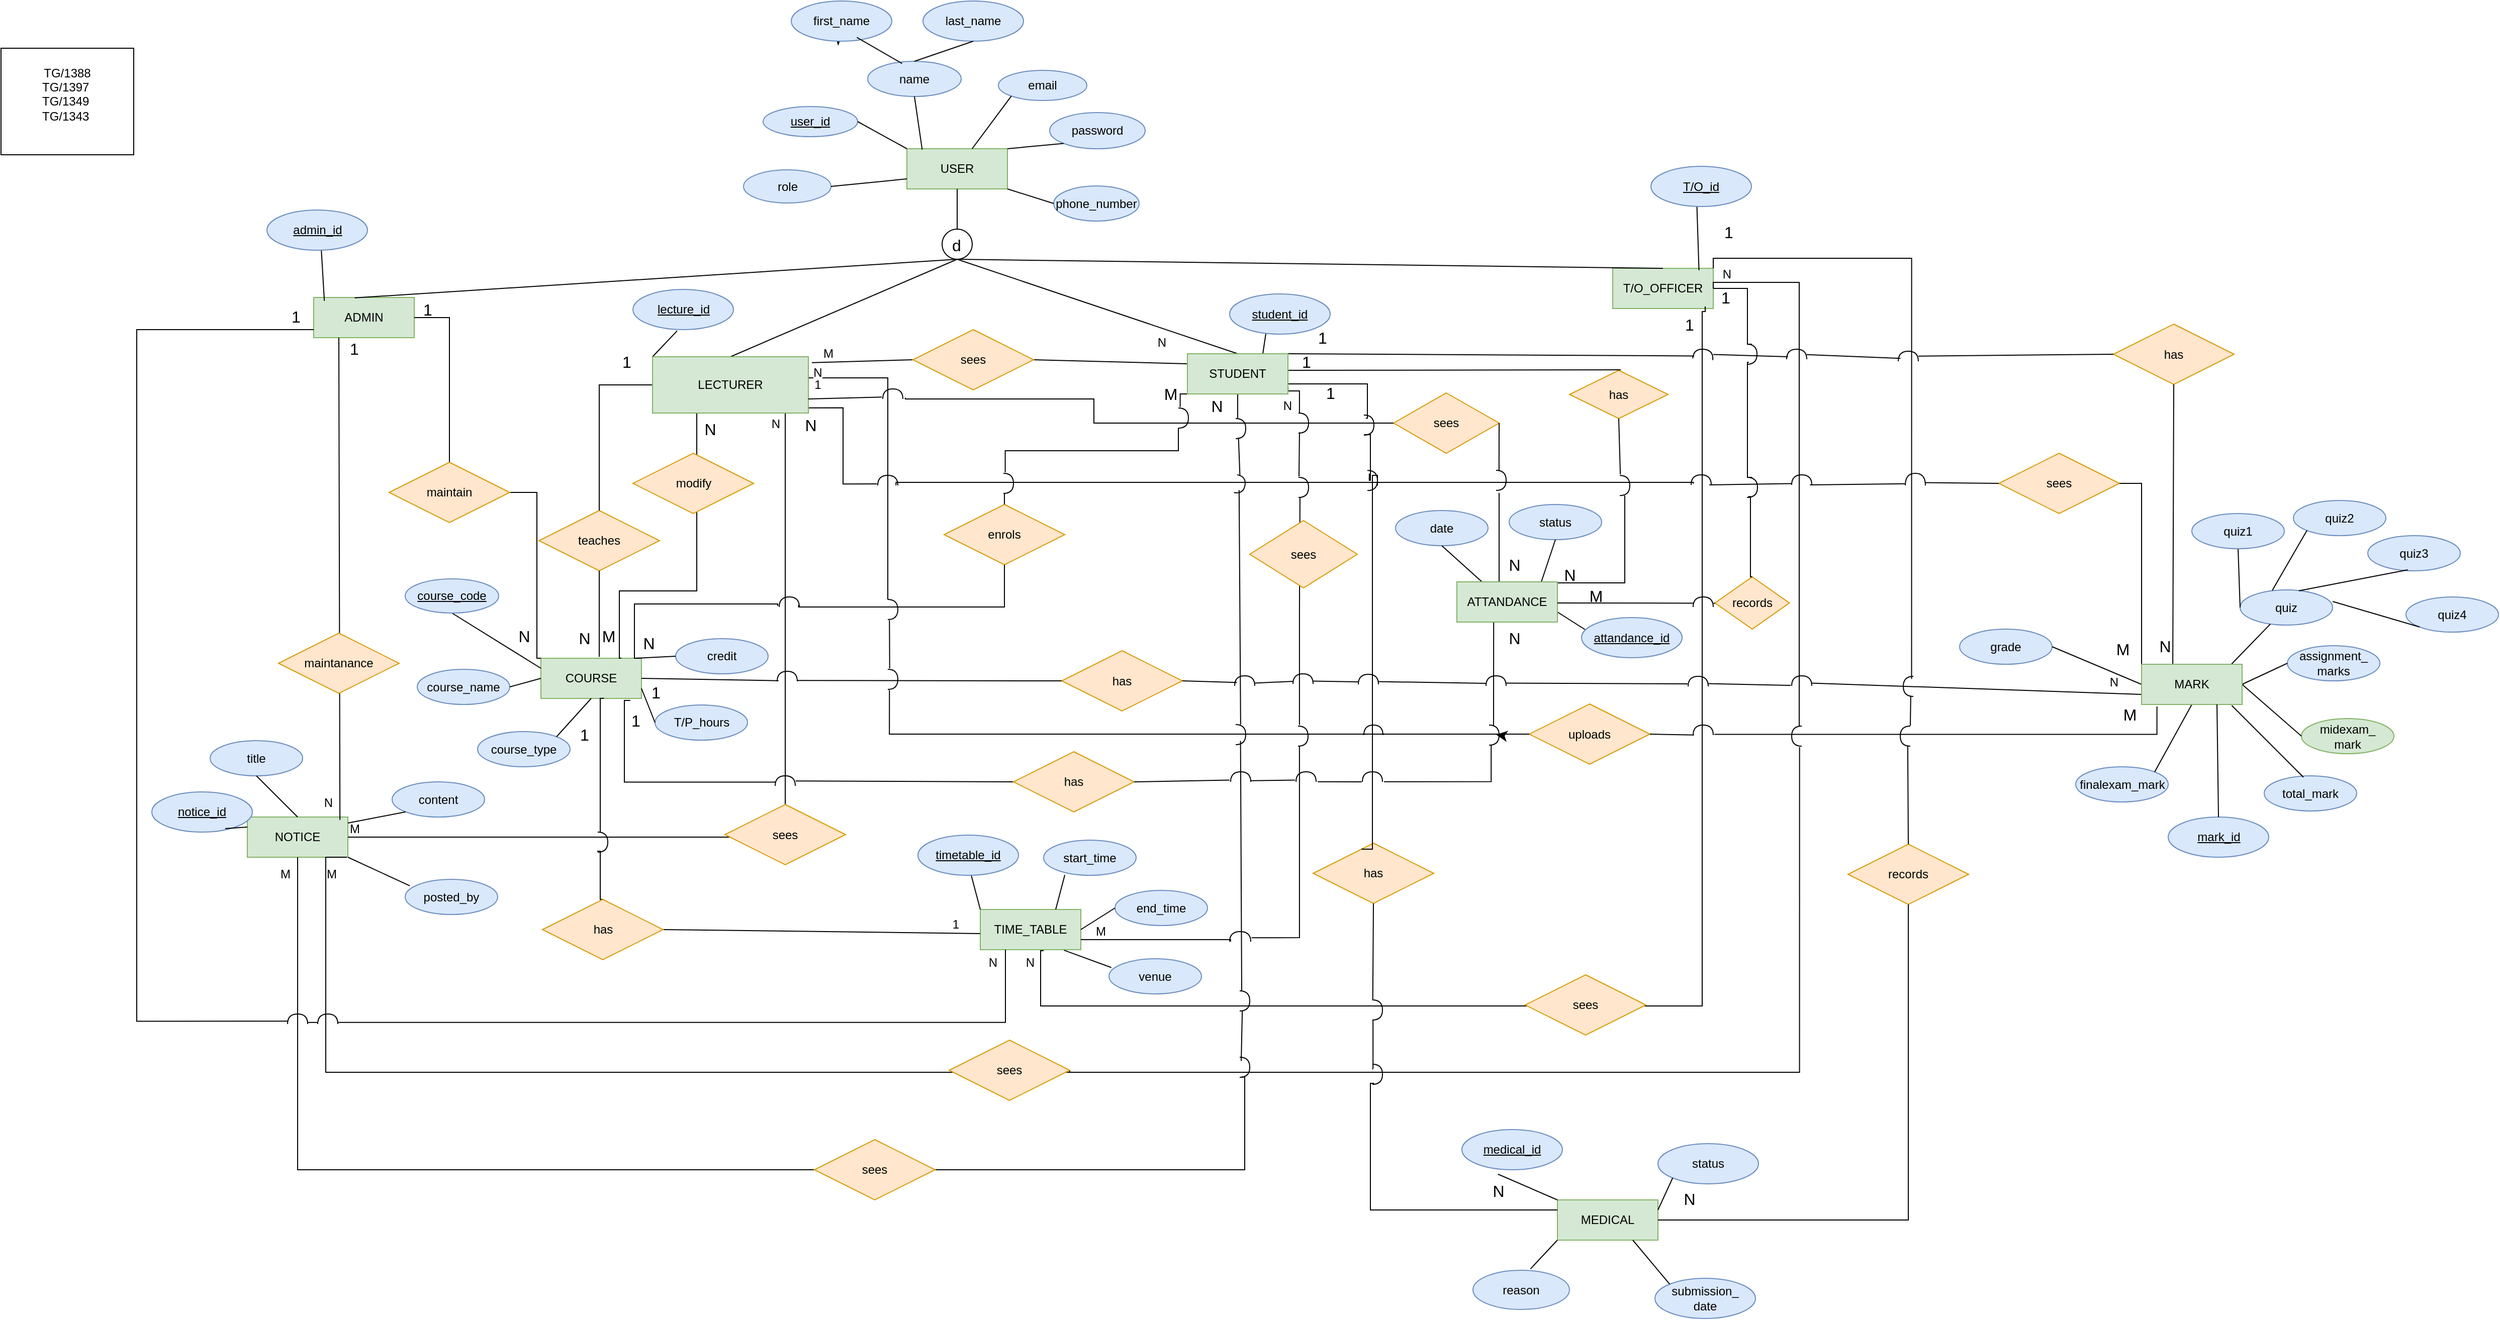 <mxfile version="26.0.16">
  <diagram name="Page-1" id="jEH3KJpM2LpuAeKX20hh">
    <mxGraphModel dx="2109" dy="1391" grid="0" gridSize="10" guides="1" tooltips="1" connect="1" arrows="1" fold="1" page="0" pageScale="1" pageWidth="850" pageHeight="1100" background="none" math="0" shadow="0" adaptiveColors="simple">
      <root>
        <mxCell id="0" />
        <mxCell id="1" parent="0" />
        <mxCell id="HW4Ws5UdA1n7GmpckK8y-1" value="MEDICAL" style="whiteSpace=wrap;html=1;align=center;fillColor=#d5e8d4;strokeColor=#82b366;" parent="1" vertex="1">
          <mxGeometry x="825" y="529" width="100" height="40" as="geometry" />
        </mxCell>
        <mxCell id="HW4Ws5UdA1n7GmpckK8y-2" value="TIME_TABLE" style="whiteSpace=wrap;html=1;align=center;fillColor=#d5e8d4;strokeColor=#82b366;" parent="1" vertex="1">
          <mxGeometry x="251" y="240" width="100" height="40" as="geometry" />
        </mxCell>
        <mxCell id="HW4Ws5UdA1n7GmpckK8y-5" value="COURSE" style="whiteSpace=wrap;html=1;align=center;fillColor=#d5e8d4;strokeColor=#82b366;" parent="1" vertex="1">
          <mxGeometry x="-186" y="-10" width="100" height="40" as="geometry" />
        </mxCell>
        <mxCell id="HW4Ws5UdA1n7GmpckK8y-6" value="T/O_OFFICER" style="whiteSpace=wrap;html=1;align=center;fillColor=#d5e8d4;strokeColor=#82b366;" parent="1" vertex="1">
          <mxGeometry x="880" y="-398" width="100" height="40" as="geometry" />
        </mxCell>
        <mxCell id="HW4Ws5UdA1n7GmpckK8y-9" value="ADMIN" style="whiteSpace=wrap;html=1;align=center;fillColor=#d5e8d4;strokeColor=#82b366;" parent="1" vertex="1">
          <mxGeometry x="-412" y="-369" width="100" height="40" as="geometry" />
        </mxCell>
        <mxCell id="HW4Ws5UdA1n7GmpckK8y-10" value="USER" style="whiteSpace=wrap;html=1;align=center;fillColor=#d5e8d4;strokeColor=#82b366;" parent="1" vertex="1">
          <mxGeometry x="178" y="-517" width="100" height="40" as="geometry" />
        </mxCell>
        <mxCell id="HW4Ws5UdA1n7GmpckK8y-11" value="NOTICE" style="whiteSpace=wrap;html=1;align=center;fillColor=#d5e8d4;strokeColor=#82b366;" parent="1" vertex="1">
          <mxGeometry x="-478" y="148" width="100" height="40" as="geometry" />
        </mxCell>
        <mxCell id="HW4Ws5UdA1n7GmpckK8y-12" value="" style="verticalLabelPosition=bottom;verticalAlign=top;html=1;shape=mxgraph.flowchart.on-page_reference;" parent="1" vertex="1">
          <mxGeometry x="213" y="-437" width="30" height="30" as="geometry" />
        </mxCell>
        <mxCell id="HW4Ws5UdA1n7GmpckK8y-13" value="" style="endArrow=none;html=1;rounded=0;fontSize=12;startSize=8;endSize=8;curved=1;exitX=0.408;exitY=0.01;exitDx=0;exitDy=0;exitPerimeter=0;entryX=0.5;entryY=1;entryDx=0;entryDy=0;entryPerimeter=0;" parent="1" source="HW4Ws5UdA1n7GmpckK8y-9" target="HW4Ws5UdA1n7GmpckK8y-12" edge="1">
          <mxGeometry relative="1" as="geometry">
            <mxPoint x="161" y="-199" as="sourcePoint" />
            <mxPoint x="321" y="-199" as="targetPoint" />
          </mxGeometry>
        </mxCell>
        <mxCell id="HW4Ws5UdA1n7GmpckK8y-14" value="" style="endArrow=none;html=1;rounded=0;fontSize=12;startSize=8;endSize=8;curved=1;exitX=0.5;exitY=1;exitDx=0;exitDy=0;entryX=0.5;entryY=0;entryDx=0;entryDy=0;entryPerimeter=0;" parent="1" source="HW4Ws5UdA1n7GmpckK8y-10" target="HW4Ws5UdA1n7GmpckK8y-12" edge="1">
          <mxGeometry relative="1" as="geometry">
            <mxPoint x="161" y="-199" as="sourcePoint" />
            <mxPoint x="321" y="-199" as="targetPoint" />
          </mxGeometry>
        </mxCell>
        <mxCell id="HW4Ws5UdA1n7GmpckK8y-15" value="" style="endArrow=none;html=1;rounded=0;fontSize=12;startSize=8;endSize=8;curved=1;exitX=0.5;exitY=1;exitDx=0;exitDy=0;exitPerimeter=0;entryX=0.5;entryY=0;entryDx=0;entryDy=0;" parent="1" source="HW4Ws5UdA1n7GmpckK8y-12" target="HW4Ws5UdA1n7GmpckK8y-6" edge="1">
          <mxGeometry relative="1" as="geometry">
            <mxPoint x="161" y="-199" as="sourcePoint" />
            <mxPoint x="321" y="-199" as="targetPoint" />
          </mxGeometry>
        </mxCell>
        <mxCell id="HW4Ws5UdA1n7GmpckK8y-16" value="" style="endArrow=none;html=1;rounded=0;fontSize=12;startSize=8;endSize=8;curved=1;entryX=0.5;entryY=1;entryDx=0;entryDy=0;entryPerimeter=0;exitX=0.5;exitY=0;exitDx=0;exitDy=0;" parent="1" source="HW4Ws5UdA1n7GmpckK8y-7" target="HW4Ws5UdA1n7GmpckK8y-12" edge="1">
          <mxGeometry relative="1" as="geometry">
            <mxPoint x="161" y="-199" as="sourcePoint" />
            <mxPoint x="321" y="-199" as="targetPoint" />
          </mxGeometry>
        </mxCell>
        <mxCell id="HW4Ws5UdA1n7GmpckK8y-17" value="" style="endArrow=none;html=1;rounded=0;fontSize=12;startSize=8;endSize=8;curved=1;exitX=0.5;exitY=0;exitDx=0;exitDy=0;entryX=0.5;entryY=1;entryDx=0;entryDy=0;entryPerimeter=0;" parent="1" source="HW4Ws5UdA1n7GmpckK8y-8" target="HW4Ws5UdA1n7GmpckK8y-12" edge="1">
          <mxGeometry relative="1" as="geometry">
            <mxPoint x="161" y="-199" as="sourcePoint" />
            <mxPoint x="228" y="-414" as="targetPoint" />
          </mxGeometry>
        </mxCell>
        <mxCell id="HW4Ws5UdA1n7GmpckK8y-18" value="password" style="ellipse;whiteSpace=wrap;html=1;align=center;fillColor=#dae8fc;strokeColor=#6c8ebf;" parent="1" vertex="1">
          <mxGeometry x="320" y="-553" width="95" height="36" as="geometry" />
        </mxCell>
        <mxCell id="HW4Ws5UdA1n7GmpckK8y-29" style="edgeStyle=none;curved=1;rounded=0;orthogonalLoop=1;jettySize=auto;html=1;exitX=0.5;exitY=1;exitDx=0;exitDy=0;fontSize=12;startSize=8;endSize=8;" parent="1" source="HW4Ws5UdA1n7GmpckK8y-19" edge="1">
          <mxGeometry relative="1" as="geometry">
            <mxPoint x="106" y="-631.4" as="targetPoint" />
          </mxGeometry>
        </mxCell>
        <mxCell id="HW4Ws5UdA1n7GmpckK8y-19" value="first_name" style="ellipse;whiteSpace=wrap;html=1;align=center;fillColor=#dae8fc;strokeColor=#6c8ebf;" parent="1" vertex="1">
          <mxGeometry x="63" y="-664" width="100" height="40" as="geometry" />
        </mxCell>
        <mxCell id="HW4Ws5UdA1n7GmpckK8y-20" value="email" style="ellipse;whiteSpace=wrap;html=1;align=center;fillColor=#dae8fc;strokeColor=#6c8ebf;" parent="1" vertex="1">
          <mxGeometry x="269" y="-595" width="88" height="30" as="geometry" />
        </mxCell>
        <mxCell id="HW4Ws5UdA1n7GmpckK8y-21" value="name" style="ellipse;whiteSpace=wrap;html=1;align=center;fillColor=#dae8fc;strokeColor=#6c8ebf;" parent="1" vertex="1">
          <mxGeometry x="139" y="-604" width="93" height="35" as="geometry" />
        </mxCell>
        <mxCell id="HW4Ws5UdA1n7GmpckK8y-24" value="user_id" style="ellipse;whiteSpace=wrap;html=1;align=center;fontStyle=4;fillColor=#dae8fc;strokeColor=#6c8ebf;" parent="1" vertex="1">
          <mxGeometry x="35" y="-559" width="94" height="30" as="geometry" />
        </mxCell>
        <mxCell id="HW4Ws5UdA1n7GmpckK8y-25" value="role" style="ellipse;whiteSpace=wrap;html=1;align=center;fillColor=#dae8fc;strokeColor=#6c8ebf;" parent="1" vertex="1">
          <mxGeometry x="15.5" y="-496" width="87" height="33" as="geometry" />
        </mxCell>
        <mxCell id="HW4Ws5UdA1n7GmpckK8y-26" value="phone_number" style="ellipse;whiteSpace=wrap;html=1;align=center;fillColor=#dae8fc;strokeColor=#6c8ebf;" parent="1" vertex="1">
          <mxGeometry x="324" y="-480" width="85" height="35" as="geometry" />
        </mxCell>
        <mxCell id="HW4Ws5UdA1n7GmpckK8y-28" value="last_name" style="ellipse;whiteSpace=wrap;html=1;align=center;fillColor=#dae8fc;strokeColor=#6c8ebf;" parent="1" vertex="1">
          <mxGeometry x="194" y="-664" width="100" height="40" as="geometry" />
        </mxCell>
        <mxCell id="HW4Ws5UdA1n7GmpckK8y-30" value="" style="endArrow=none;html=1;rounded=0;fontSize=12;startSize=8;endSize=8;curved=1;exitX=0.652;exitY=0.905;exitDx=0;exitDy=0;exitPerimeter=0;entryX=0.368;entryY=0.063;entryDx=0;entryDy=0;entryPerimeter=0;" parent="1" source="HW4Ws5UdA1n7GmpckK8y-19" target="HW4Ws5UdA1n7GmpckK8y-21" edge="1">
          <mxGeometry relative="1" as="geometry">
            <mxPoint x="161" y="-499" as="sourcePoint" />
            <mxPoint x="321" y="-499" as="targetPoint" />
          </mxGeometry>
        </mxCell>
        <mxCell id="HW4Ws5UdA1n7GmpckK8y-31" value="" style="endArrow=none;html=1;rounded=0;fontSize=12;startSize=8;endSize=8;curved=1;exitX=1;exitY=0.5;exitDx=0;exitDy=0;entryX=0;entryY=0;entryDx=0;entryDy=0;" parent="1" source="HW4Ws5UdA1n7GmpckK8y-24" target="HW4Ws5UdA1n7GmpckK8y-10" edge="1">
          <mxGeometry relative="1" as="geometry">
            <mxPoint x="161" y="-499" as="sourcePoint" />
            <mxPoint x="180" y="-518" as="targetPoint" />
          </mxGeometry>
        </mxCell>
        <mxCell id="HW4Ws5UdA1n7GmpckK8y-32" value="" style="endArrow=none;html=1;rounded=0;fontSize=12;startSize=8;endSize=8;curved=1;entryX=0;entryY=1;entryDx=0;entryDy=0;exitX=1;exitY=0;exitDx=0;exitDy=0;" parent="1" source="HW4Ws5UdA1n7GmpckK8y-10" target="HW4Ws5UdA1n7GmpckK8y-18" edge="1">
          <mxGeometry relative="1" as="geometry">
            <mxPoint x="275" y="-503.01" as="sourcePoint" />
            <mxPoint x="438.37" y="-529.002" as="targetPoint" />
          </mxGeometry>
        </mxCell>
        <mxCell id="HW4Ws5UdA1n7GmpckK8y-33" value="" style="endArrow=none;html=1;rounded=0;fontSize=12;startSize=8;endSize=8;curved=1;exitX=0;exitY=1;exitDx=0;exitDy=0;" parent="1" source="HW4Ws5UdA1n7GmpckK8y-20" target="HW4Ws5UdA1n7GmpckK8y-10" edge="1">
          <mxGeometry relative="1" as="geometry">
            <mxPoint x="161" y="-499" as="sourcePoint" />
            <mxPoint x="321" y="-499" as="targetPoint" />
          </mxGeometry>
        </mxCell>
        <mxCell id="HW4Ws5UdA1n7GmpckK8y-34" value="" style="endArrow=none;html=1;rounded=0;fontSize=12;startSize=8;endSize=8;curved=1;exitX=0.5;exitY=1;exitDx=0;exitDy=0;entryX=0.5;entryY=0;entryDx=0;entryDy=0;" parent="1" source="HW4Ws5UdA1n7GmpckK8y-28" target="HW4Ws5UdA1n7GmpckK8y-21" edge="1">
          <mxGeometry relative="1" as="geometry">
            <mxPoint x="161" y="-499" as="sourcePoint" />
            <mxPoint x="321" y="-499" as="targetPoint" />
          </mxGeometry>
        </mxCell>
        <mxCell id="HW4Ws5UdA1n7GmpckK8y-35" value="" style="endArrow=none;html=1;rounded=0;fontSize=12;startSize=8;endSize=8;curved=1;exitX=0.5;exitY=1;exitDx=0;exitDy=0;entryX=0.152;entryY=0.02;entryDx=0;entryDy=0;entryPerimeter=0;" parent="1" source="HW4Ws5UdA1n7GmpckK8y-21" target="HW4Ws5UdA1n7GmpckK8y-10" edge="1">
          <mxGeometry relative="1" as="geometry">
            <mxPoint x="161" y="-499" as="sourcePoint" />
            <mxPoint x="321" y="-499" as="targetPoint" />
          </mxGeometry>
        </mxCell>
        <mxCell id="HW4Ws5UdA1n7GmpckK8y-36" value="" style="endArrow=none;html=1;rounded=0;fontSize=12;startSize=8;endSize=8;curved=1;exitX=1;exitY=0.5;exitDx=0;exitDy=0;entryX=0;entryY=0.75;entryDx=0;entryDy=0;" parent="1" source="HW4Ws5UdA1n7GmpckK8y-25" target="HW4Ws5UdA1n7GmpckK8y-10" edge="1">
          <mxGeometry relative="1" as="geometry">
            <mxPoint x="161" y="-499" as="sourcePoint" />
            <mxPoint x="180" y="-486" as="targetPoint" />
          </mxGeometry>
        </mxCell>
        <mxCell id="HW4Ws5UdA1n7GmpckK8y-38" value="" style="endArrow=none;html=1;rounded=0;fontSize=12;startSize=8;endSize=8;curved=1;exitX=1;exitY=1;exitDx=0;exitDy=0;entryX=0;entryY=0.5;entryDx=0;entryDy=0;" parent="1" source="HW4Ws5UdA1n7GmpckK8y-10" target="HW4Ws5UdA1n7GmpckK8y-26" edge="1">
          <mxGeometry relative="1" as="geometry">
            <mxPoint x="161" y="-499" as="sourcePoint" />
            <mxPoint x="321" y="-499" as="targetPoint" />
          </mxGeometry>
        </mxCell>
        <mxCell id="HW4Ws5UdA1n7GmpckK8y-43" value="" style="endArrow=none;html=1;rounded=0;fontSize=12;startSize=8;endSize=8;curved=1;exitX=0.411;exitY=0.994;exitDx=0;exitDy=0;exitPerimeter=0;entryX=0.858;entryY=0.05;entryDx=0;entryDy=0;entryPerimeter=0;" parent="1" target="HW4Ws5UdA1n7GmpckK8y-6" edge="1">
          <mxGeometry relative="1" as="geometry">
            <mxPoint x="963.634" y="-463.192" as="sourcePoint" />
            <mxPoint x="321" y="-199" as="targetPoint" />
          </mxGeometry>
        </mxCell>
        <mxCell id="HW4Ws5UdA1n7GmpckK8y-44" value="" style="endArrow=none;html=1;rounded=0;fontSize=12;startSize=8;endSize=8;curved=1;exitX=0.5;exitY=1;exitDx=0;exitDy=0;entryX=0.75;entryY=0;entryDx=0;entryDy=0;" parent="1" target="HW4Ws5UdA1n7GmpckK8y-7" edge="1">
          <mxGeometry relative="1" as="geometry">
            <mxPoint x="535.0" y="-333.0" as="sourcePoint" />
            <mxPoint x="321" y="-199" as="targetPoint" />
          </mxGeometry>
        </mxCell>
        <mxCell id="HW4Ws5UdA1n7GmpckK8y-45" value="" style="endArrow=none;html=1;rounded=0;fontSize=12;startSize=8;endSize=8;curved=1;exitX=0.576;exitY=0.976;exitDx=0;exitDy=0;exitPerimeter=0;entryX=0;entryY=0;entryDx=0;entryDy=0;" parent="1" target="HW4Ws5UdA1n7GmpckK8y-8" edge="1">
          <mxGeometry relative="1" as="geometry">
            <mxPoint x="-50.508" y="-335.816" as="sourcePoint" />
            <mxPoint x="321" y="-199" as="targetPoint" />
          </mxGeometry>
        </mxCell>
        <mxCell id="HW4Ws5UdA1n7GmpckK8y-46" value="" style="endArrow=none;html=1;rounded=0;fontSize=12;startSize=8;endSize=8;curved=1;exitX=0.5;exitY=1;exitDx=0;exitDy=0;entryX=0.106;entryY=0.085;entryDx=0;entryDy=0;entryPerimeter=0;" parent="1" target="HW4Ws5UdA1n7GmpckK8y-9" edge="1">
          <mxGeometry relative="1" as="geometry">
            <mxPoint x="-404.5" y="-418" as="sourcePoint" />
            <mxPoint x="321" y="-199" as="targetPoint" />
          </mxGeometry>
        </mxCell>
        <mxCell id="HW4Ws5UdA1n7GmpckK8y-53" value="quiz" style="ellipse;whiteSpace=wrap;html=1;align=center;fillColor=#dae8fc;strokeColor=#6c8ebf;" parent="1" vertex="1">
          <mxGeometry x="1504" y="-78" width="92" height="35" as="geometry" />
        </mxCell>
        <mxCell id="HW4Ws5UdA1n7GmpckK8y-55" value="quiz2" style="ellipse;whiteSpace=wrap;html=1;align=center;fillColor=#dae8fc;strokeColor=#6c8ebf;" parent="1" vertex="1">
          <mxGeometry x="1557" y="-167" width="92" height="35" as="geometry" />
        </mxCell>
        <mxCell id="HW4Ws5UdA1n7GmpckK8y-56" value="quiz4" style="ellipse;whiteSpace=wrap;html=1;align=center;fillColor=#dae8fc;strokeColor=#6c8ebf;" parent="1" vertex="1">
          <mxGeometry x="1669" y="-71" width="92" height="35" as="geometry" />
        </mxCell>
        <mxCell id="HW4Ws5UdA1n7GmpckK8y-57" value="quiz3" style="ellipse;whiteSpace=wrap;html=1;align=center;fillColor=#dae8fc;strokeColor=#6c8ebf;" parent="1" vertex="1">
          <mxGeometry x="1631" y="-132" width="92" height="35" as="geometry" />
        </mxCell>
        <mxCell id="HW4Ws5UdA1n7GmpckK8y-59" value="T/P_hours" style="ellipse;whiteSpace=wrap;html=1;align=center;fillColor=#dae8fc;strokeColor=#6c8ebf;" parent="1" vertex="1">
          <mxGeometry x="-72.5" y="36.5" width="92" height="35" as="geometry" />
        </mxCell>
        <mxCell id="HW4Ws5UdA1n7GmpckK8y-60" value="course_type" style="ellipse;whiteSpace=wrap;html=1;align=center;fillColor=#dae8fc;strokeColor=#6c8ebf;" parent="1" vertex="1">
          <mxGeometry x="-249" y="63" width="92" height="35" as="geometry" />
        </mxCell>
        <mxCell id="HW4Ws5UdA1n7GmpckK8y-61" value="course_name" style="ellipse;whiteSpace=wrap;html=1;align=center;fillColor=#dae8fc;strokeColor=#6c8ebf;" parent="1" vertex="1">
          <mxGeometry x="-309" y="1" width="92" height="35" as="geometry" />
        </mxCell>
        <mxCell id="HW4Ws5UdA1n7GmpckK8y-62" value="credit" style="ellipse;whiteSpace=wrap;html=1;align=center;fillColor=#dae8fc;strokeColor=#6c8ebf;" parent="1" vertex="1">
          <mxGeometry x="-52" y="-29.5" width="92" height="35" as="geometry" />
        </mxCell>
        <mxCell id="HW4Ws5UdA1n7GmpckK8y-64" value="" style="endArrow=none;html=1;rounded=0;fontSize=12;startSize=8;endSize=8;curved=1;exitX=1;exitY=0.75;exitDx=0;exitDy=0;entryX=0;entryY=0.5;entryDx=0;entryDy=0;" parent="1" source="HW4Ws5UdA1n7GmpckK8y-5" target="HW4Ws5UdA1n7GmpckK8y-59" edge="1">
          <mxGeometry relative="1" as="geometry">
            <mxPoint x="161" y="1" as="sourcePoint" />
            <mxPoint x="321" y="1" as="targetPoint" />
          </mxGeometry>
        </mxCell>
        <mxCell id="HW4Ws5UdA1n7GmpckK8y-65" value="" style="endArrow=none;html=1;rounded=0;fontSize=12;startSize=8;endSize=8;curved=1;exitX=0;exitY=0.5;exitDx=0;exitDy=0;" parent="1" source="HW4Ws5UdA1n7GmpckK8y-62" edge="1">
          <mxGeometry relative="1" as="geometry">
            <mxPoint x="161" y="1" as="sourcePoint" />
            <mxPoint x="-92" y="-10" as="targetPoint" />
          </mxGeometry>
        </mxCell>
        <mxCell id="HW4Ws5UdA1n7GmpckK8y-66" value="" style="endArrow=none;html=1;rounded=0;fontSize=12;startSize=8;endSize=8;curved=1;exitX=1;exitY=0;exitDx=0;exitDy=0;entryX=0.5;entryY=1;entryDx=0;entryDy=0;" parent="1" source="HW4Ws5UdA1n7GmpckK8y-60" target="HW4Ws5UdA1n7GmpckK8y-5" edge="1">
          <mxGeometry relative="1" as="geometry">
            <mxPoint x="161" y="1" as="sourcePoint" />
            <mxPoint x="321" y="1" as="targetPoint" />
          </mxGeometry>
        </mxCell>
        <mxCell id="HW4Ws5UdA1n7GmpckK8y-67" value="" style="endArrow=none;html=1;rounded=0;fontSize=12;startSize=8;endSize=8;curved=1;entryX=0;entryY=0.25;entryDx=0;entryDy=0;exitX=0.5;exitY=1;exitDx=0;exitDy=0;" parent="1" source="HW4Ws5UdA1n7GmpckK8y-69" target="HW4Ws5UdA1n7GmpckK8y-5" edge="1">
          <mxGeometry relative="1" as="geometry">
            <mxPoint x="-249" y="-126" as="sourcePoint" />
            <mxPoint x="321" y="1" as="targetPoint" />
          </mxGeometry>
        </mxCell>
        <mxCell id="HW4Ws5UdA1n7GmpckK8y-68" value="" style="endArrow=none;html=1;rounded=0;fontSize=12;startSize=8;endSize=8;curved=1;exitX=1;exitY=0.5;exitDx=0;exitDy=0;entryX=0;entryY=0.5;entryDx=0;entryDy=0;" parent="1" source="HW4Ws5UdA1n7GmpckK8y-61" target="HW4Ws5UdA1n7GmpckK8y-5" edge="1">
          <mxGeometry relative="1" as="geometry">
            <mxPoint x="161" y="1" as="sourcePoint" />
            <mxPoint x="321" y="1" as="targetPoint" />
          </mxGeometry>
        </mxCell>
        <mxCell id="HW4Ws5UdA1n7GmpckK8y-69" value="course_code" style="ellipse;whiteSpace=wrap;html=1;align=center;fontStyle=4;fillColor=#dae8fc;strokeColor=#6c8ebf;" parent="1" vertex="1">
          <mxGeometry x="-321" y="-89" width="93" height="34" as="geometry" />
        </mxCell>
        <mxCell id="HW4Ws5UdA1n7GmpckK8y-70" value="total_mark" style="ellipse;whiteSpace=wrap;html=1;align=center;fillColor=#dae8fc;strokeColor=#6c8ebf;" parent="1" vertex="1">
          <mxGeometry x="1528" y="107" width="92" height="35" as="geometry" />
        </mxCell>
        <mxCell id="HW4Ws5UdA1n7GmpckK8y-71" value="finalexam_mark" style="ellipse;whiteSpace=wrap;html=1;align=center;fillColor=#dae8fc;strokeColor=#6c8ebf;" parent="1" vertex="1">
          <mxGeometry x="1340.5" y="98" width="92" height="35" as="geometry" />
        </mxCell>
        <mxCell id="HW4Ws5UdA1n7GmpckK8y-72" value="midexam_&lt;div&gt;mark&lt;/div&gt;" style="ellipse;whiteSpace=wrap;html=1;align=center;fillColor=#d5e8d4;strokeColor=#82b366;" parent="1" vertex="1">
          <mxGeometry x="1565" y="50" width="92" height="35" as="geometry" />
        </mxCell>
        <mxCell id="HW4Ws5UdA1n7GmpckK8y-73" value="assignment_&lt;div&gt;marks&lt;/div&gt;" style="ellipse;whiteSpace=wrap;html=1;align=center;fillColor=#dae8fc;strokeColor=#6c8ebf;" parent="1" vertex="1">
          <mxGeometry x="1551" y="-22.5" width="92" height="35" as="geometry" />
        </mxCell>
        <mxCell id="HW4Ws5UdA1n7GmpckK8y-74" value="grade" style="ellipse;whiteSpace=wrap;html=1;align=center;fillColor=#dae8fc;strokeColor=#6c8ebf;" parent="1" vertex="1">
          <mxGeometry x="1225" y="-39" width="92" height="35" as="geometry" />
        </mxCell>
        <mxCell id="HW4Ws5UdA1n7GmpckK8y-75" value="" style="endArrow=none;html=1;rounded=0;fontSize=12;startSize=8;endSize=8;curved=1;entryX=0.433;entryY=0.971;entryDx=0;entryDy=0;entryPerimeter=0;exitX=0.635;exitY=0.026;exitDx=0;exitDy=0;exitPerimeter=0;" parent="1" source="HW4Ws5UdA1n7GmpckK8y-53" target="HW4Ws5UdA1n7GmpckK8y-57" edge="1">
          <mxGeometry relative="1" as="geometry">
            <mxPoint x="241" y="-135" as="sourcePoint" />
            <mxPoint x="268" y="-185" as="targetPoint" />
          </mxGeometry>
        </mxCell>
        <mxCell id="HW4Ws5UdA1n7GmpckK8y-76" value="" style="endArrow=none;html=1;rounded=0;fontSize=12;startSize=8;endSize=8;curved=1;exitX=0.424;exitY=0.04;exitDx=0;exitDy=0;exitPerimeter=0;entryX=0.897;entryY=1.025;entryDx=0;entryDy=0;entryPerimeter=0;" parent="1" source="HW4Ws5UdA1n7GmpckK8y-70" target="HW4Ws5UdA1n7GmpckK8y-4" edge="1">
          <mxGeometry relative="1" as="geometry">
            <mxPoint x="161" y="-99" as="sourcePoint" />
            <mxPoint x="321" y="-99" as="targetPoint" />
          </mxGeometry>
        </mxCell>
        <mxCell id="HW4Ws5UdA1n7GmpckK8y-78" value="" style="endArrow=none;html=1;rounded=0;fontSize=12;startSize=8;endSize=8;curved=1;exitX=1;exitY=0.5;exitDx=0;exitDy=0;entryX=0;entryY=0.5;entryDx=0;entryDy=0;" parent="1" source="HW4Ws5UdA1n7GmpckK8y-4" target="HW4Ws5UdA1n7GmpckK8y-72" edge="1">
          <mxGeometry relative="1" as="geometry">
            <mxPoint x="161" y="-99" as="sourcePoint" />
            <mxPoint x="321" y="-99" as="targetPoint" />
          </mxGeometry>
        </mxCell>
        <mxCell id="HW4Ws5UdA1n7GmpckK8y-79" value="" style="endArrow=none;html=1;rounded=0;fontSize=12;startSize=8;endSize=8;curved=1;entryX=0;entryY=0.5;entryDx=0;entryDy=0;exitX=1;exitY=0.5;exitDx=0;exitDy=0;" parent="1" source="HW4Ws5UdA1n7GmpckK8y-4" target="HW4Ws5UdA1n7GmpckK8y-73" edge="1">
          <mxGeometry relative="1" as="geometry">
            <mxPoint x="161" y="-99" as="sourcePoint" />
            <mxPoint x="321" y="-99" as="targetPoint" />
          </mxGeometry>
        </mxCell>
        <mxCell id="HW4Ws5UdA1n7GmpckK8y-80" value="" style="endArrow=none;html=1;rounded=0;fontSize=12;startSize=8;endSize=8;curved=1;entryX=0.869;entryY=0.063;entryDx=0;entryDy=0;entryPerimeter=0;" parent="1" source="HW4Ws5UdA1n7GmpckK8y-53" target="HW4Ws5UdA1n7GmpckK8y-4" edge="1">
          <mxGeometry relative="1" as="geometry">
            <mxPoint x="232" y="-100" as="sourcePoint" />
            <mxPoint x="321" y="-99" as="targetPoint" />
          </mxGeometry>
        </mxCell>
        <mxCell id="HW4Ws5UdA1n7GmpckK8y-81" value="" style="endArrow=none;html=1;rounded=0;fontSize=12;startSize=8;endSize=8;curved=1;exitX=1;exitY=0.5;exitDx=0;exitDy=0;entryX=0;entryY=0.5;entryDx=0;entryDy=0;" parent="1" source="HW4Ws5UdA1n7GmpckK8y-74" target="HW4Ws5UdA1n7GmpckK8y-4" edge="1">
          <mxGeometry relative="1" as="geometry">
            <mxPoint x="161" y="-99" as="sourcePoint" />
            <mxPoint x="321" y="-99" as="targetPoint" />
          </mxGeometry>
        </mxCell>
        <mxCell id="HW4Ws5UdA1n7GmpckK8y-85" value="" style="endArrow=none;html=1;rounded=0;fontSize=12;startSize=8;endSize=8;curved=1;exitX=0;exitY=1;exitDx=0;exitDy=0;entryX=1;entryY=0.329;entryDx=0;entryDy=0;entryPerimeter=0;" parent="1" source="HW4Ws5UdA1n7GmpckK8y-56" target="HW4Ws5UdA1n7GmpckK8y-53" edge="1">
          <mxGeometry relative="1" as="geometry">
            <mxPoint x="161" y="-99" as="sourcePoint" />
            <mxPoint x="321" y="-99" as="targetPoint" />
          </mxGeometry>
        </mxCell>
        <mxCell id="HW4Ws5UdA1n7GmpckK8y-86" value="" style="endArrow=none;html=1;rounded=0;fontSize=12;startSize=8;endSize=8;curved=1;exitX=0;exitY=1;exitDx=0;exitDy=0;entryX=0.348;entryY=0.014;entryDx=0;entryDy=0;entryPerimeter=0;" parent="1" source="HW4Ws5UdA1n7GmpckK8y-55" target="HW4Ws5UdA1n7GmpckK8y-53" edge="1">
          <mxGeometry relative="1" as="geometry">
            <mxPoint x="161" y="-99" as="sourcePoint" />
            <mxPoint x="206" y="-135" as="targetPoint" />
          </mxGeometry>
        </mxCell>
        <mxCell id="HW4Ws5UdA1n7GmpckK8y-87" value="" style="endArrow=none;html=1;rounded=0;fontSize=12;startSize=8;endSize=8;curved=1;exitX=0.5;exitY=1;exitDx=0;exitDy=0;entryX=0;entryY=0.5;entryDx=0;entryDy=0;" parent="1" source="HW4Ws5UdA1n7GmpckK8y-58" target="HW4Ws5UdA1n7GmpckK8y-53" edge="1">
          <mxGeometry relative="1" as="geometry">
            <mxPoint x="161" y="-99" as="sourcePoint" />
            <mxPoint x="321" y="-99" as="targetPoint" />
          </mxGeometry>
        </mxCell>
        <mxCell id="HW4Ws5UdA1n7GmpckK8y-90" value="status" style="ellipse;whiteSpace=wrap;html=1;align=center;fillColor=#dae8fc;strokeColor=#6c8ebf;" parent="1" vertex="1">
          <mxGeometry x="777" y="-163" width="92" height="35" as="geometry" />
        </mxCell>
        <mxCell id="HW4Ws5UdA1n7GmpckK8y-91" value="date" style="ellipse;whiteSpace=wrap;html=1;align=center;fillColor=#dae8fc;strokeColor=#6c8ebf;" parent="1" vertex="1">
          <mxGeometry x="664" y="-157" width="92" height="35" as="geometry" />
        </mxCell>
        <mxCell id="HW4Ws5UdA1n7GmpckK8y-92" value="" style="endArrow=none;html=1;rounded=0;fontSize=12;startSize=8;endSize=8;curved=1;entryX=0.5;entryY=1;entryDx=0;entryDy=0;exitX=0.25;exitY=0;exitDx=0;exitDy=0;" parent="1" source="HW4Ws5UdA1n7GmpckK8y-3" target="HW4Ws5UdA1n7GmpckK8y-91" edge="1">
          <mxGeometry relative="1" as="geometry">
            <mxPoint x="152" y="-11" as="sourcePoint" />
            <mxPoint x="312" y="-11" as="targetPoint" />
          </mxGeometry>
        </mxCell>
        <mxCell id="HW4Ws5UdA1n7GmpckK8y-93" value="" style="endArrow=none;html=1;rounded=0;fontSize=12;startSize=8;endSize=8;curved=1;entryX=0.5;entryY=1;entryDx=0;entryDy=0;exitX=0.84;exitY=0;exitDx=0;exitDy=0;exitPerimeter=0;" parent="1" source="HW4Ws5UdA1n7GmpckK8y-3" target="HW4Ws5UdA1n7GmpckK8y-90" edge="1">
          <mxGeometry relative="1" as="geometry">
            <mxPoint x="152" y="-11" as="sourcePoint" />
            <mxPoint x="312" y="-11" as="targetPoint" />
          </mxGeometry>
        </mxCell>
        <mxCell id="HW4Ws5UdA1n7GmpckK8y-96" value="" style="endArrow=none;html=1;rounded=0;fontSize=12;startSize=8;endSize=8;curved=1;entryX=0;entryY=0.5;entryDx=0;entryDy=0;exitX=1;exitY=0.75;exitDx=0;exitDy=0;" parent="1" source="HW4Ws5UdA1n7GmpckK8y-3" edge="1">
          <mxGeometry relative="1" as="geometry">
            <mxPoint x="760" y="-139" as="sourcePoint" />
            <mxPoint x="858" y="-35" as="targetPoint" />
          </mxGeometry>
        </mxCell>
        <mxCell id="HW4Ws5UdA1n7GmpckK8y-98" value="status" style="ellipse;whiteSpace=wrap;html=1;align=center;fillColor=#dae8fc;strokeColor=#6c8ebf;" parent="1" vertex="1">
          <mxGeometry x="925" y="473" width="100" height="40" as="geometry" />
        </mxCell>
        <mxCell id="HW4Ws5UdA1n7GmpckK8y-100" value="reason" style="ellipse;whiteSpace=wrap;html=1;align=center;fillColor=#dae8fc;strokeColor=#6c8ebf;" parent="1" vertex="1">
          <mxGeometry x="741" y="599" width="96" height="39" as="geometry" />
        </mxCell>
        <mxCell id="HW4Ws5UdA1n7GmpckK8y-101" value="submission_&lt;div&gt;date&lt;/div&gt;" style="ellipse;whiteSpace=wrap;html=1;align=center;fillColor=#dae8fc;strokeColor=#6c8ebf;" parent="1" vertex="1">
          <mxGeometry x="922" y="607" width="100" height="40" as="geometry" />
        </mxCell>
        <mxCell id="HW4Ws5UdA1n7GmpckK8y-103" value="" style="endArrow=none;html=1;rounded=0;fontSize=12;startSize=8;endSize=8;curved=1;entryX=0.359;entryY=1.109;entryDx=0;entryDy=0;exitX=0;exitY=0;exitDx=0;exitDy=0;entryPerimeter=0;" parent="1" source="HW4Ws5UdA1n7GmpckK8y-1" target="HW4Ws5UdA1n7GmpckK8y-118" edge="1">
          <mxGeometry relative="1" as="geometry">
            <mxPoint x="283" y="-11" as="sourcePoint" />
            <mxPoint x="681" y="59" as="targetPoint" />
          </mxGeometry>
        </mxCell>
        <mxCell id="HW4Ws5UdA1n7GmpckK8y-104" value="" style="endArrow=none;html=1;rounded=0;fontSize=12;startSize=8;endSize=8;curved=1;entryX=0;entryY=1;entryDx=0;entryDy=0;exitX=0.596;exitY=-0.034;exitDx=0;exitDy=0;exitPerimeter=0;" parent="1" source="HW4Ws5UdA1n7GmpckK8y-100" target="HW4Ws5UdA1n7GmpckK8y-1" edge="1">
          <mxGeometry relative="1" as="geometry">
            <mxPoint x="283" y="-11" as="sourcePoint" />
            <mxPoint x="443" y="-11" as="targetPoint" />
          </mxGeometry>
        </mxCell>
        <mxCell id="HW4Ws5UdA1n7GmpckK8y-105" value="" style="endArrow=none;html=1;rounded=0;fontSize=12;startSize=8;endSize=8;curved=1;entryX=0;entryY=0;entryDx=0;entryDy=0;exitX=0.75;exitY=1;exitDx=0;exitDy=0;" parent="1" source="HW4Ws5UdA1n7GmpckK8y-1" target="HW4Ws5UdA1n7GmpckK8y-101" edge="1">
          <mxGeometry relative="1" as="geometry">
            <mxPoint x="283" y="-11" as="sourcePoint" />
            <mxPoint x="443" y="-11" as="targetPoint" />
          </mxGeometry>
        </mxCell>
        <mxCell id="HW4Ws5UdA1n7GmpckK8y-109" value="" style="endArrow=none;html=1;rounded=0;fontSize=12;startSize=8;endSize=8;curved=1;entryX=0;entryY=1;entryDx=0;entryDy=0;exitX=1;exitY=0.25;exitDx=0;exitDy=0;" parent="1" source="HW4Ws5UdA1n7GmpckK8y-1" target="HW4Ws5UdA1n7GmpckK8y-98" edge="1">
          <mxGeometry relative="1" as="geometry">
            <mxPoint x="283" y="-11" as="sourcePoint" />
            <mxPoint x="443" y="-11" as="targetPoint" />
          </mxGeometry>
        </mxCell>
        <mxCell id="HW4Ws5UdA1n7GmpckK8y-110" value="start_time" style="ellipse;whiteSpace=wrap;html=1;align=center;fillColor=#dae8fc;strokeColor=#6c8ebf;" parent="1" vertex="1">
          <mxGeometry x="314" y="171" width="92" height="35" as="geometry" />
        </mxCell>
        <mxCell id="HW4Ws5UdA1n7GmpckK8y-112" value="posted_by" style="ellipse;whiteSpace=wrap;html=1;align=center;fillColor=#dae8fc;strokeColor=#6c8ebf;" parent="1" vertex="1">
          <mxGeometry x="-321" y="210" width="92" height="35" as="geometry" />
        </mxCell>
        <mxCell id="HW4Ws5UdA1n7GmpckK8y-113" value="content" style="ellipse;whiteSpace=wrap;html=1;align=center;fillColor=#dae8fc;strokeColor=#6c8ebf;" parent="1" vertex="1">
          <mxGeometry x="-334" y="113" width="92" height="35" as="geometry" />
        </mxCell>
        <mxCell id="HW4Ws5UdA1n7GmpckK8y-114" value="title" style="ellipse;whiteSpace=wrap;html=1;align=center;fillColor=#dae8fc;strokeColor=#6c8ebf;" parent="1" vertex="1">
          <mxGeometry x="-515" y="72" width="92" height="35" as="geometry" />
        </mxCell>
        <mxCell id="HW4Ws5UdA1n7GmpckK8y-116" value="end_time" style="ellipse;whiteSpace=wrap;html=1;align=center;fillColor=#dae8fc;strokeColor=#6c8ebf;" parent="1" vertex="1">
          <mxGeometry x="385" y="221" width="92" height="35" as="geometry" />
        </mxCell>
        <mxCell id="HW4Ws5UdA1n7GmpckK8y-117" value="notice_id" style="ellipse;whiteSpace=wrap;html=1;align=center;fontStyle=4;fillColor=#dae8fc;strokeColor=#6c8ebf;" parent="1" vertex="1">
          <mxGeometry x="-573" y="123" width="100" height="40" as="geometry" />
        </mxCell>
        <mxCell id="HW4Ws5UdA1n7GmpckK8y-118" value="medical_id" style="ellipse;whiteSpace=wrap;html=1;align=center;fontStyle=4;fillColor=#dae8fc;strokeColor=#6c8ebf;" parent="1" vertex="1">
          <mxGeometry x="730" y="459" width="100" height="40" as="geometry" />
        </mxCell>
        <mxCell id="HW4Ws5UdA1n7GmpckK8y-119" value="venue" style="ellipse;whiteSpace=wrap;html=1;align=center;fillColor=#dae8fc;strokeColor=#6c8ebf;" parent="1" vertex="1">
          <mxGeometry x="379" y="289" width="92" height="35" as="geometry" />
        </mxCell>
        <mxCell id="HW4Ws5UdA1n7GmpckK8y-120" value="" style="endArrow=none;html=1;rounded=0;fontSize=12;startSize=8;endSize=8;curved=1;exitX=0.73;exitY=0.914;exitDx=0;exitDy=0;exitPerimeter=0;entryX=0;entryY=0.25;entryDx=0;entryDy=0;" parent="1" source="HW4Ws5UdA1n7GmpckK8y-117" target="HW4Ws5UdA1n7GmpckK8y-11" edge="1">
          <mxGeometry relative="1" as="geometry">
            <mxPoint x="-56" y="274" as="sourcePoint" />
            <mxPoint x="-386" y="159" as="targetPoint" />
          </mxGeometry>
        </mxCell>
        <mxCell id="HW4Ws5UdA1n7GmpckK8y-127" value="" style="endArrow=none;html=1;rounded=0;fontSize=12;startSize=8;endSize=8;curved=1;exitX=0.5;exitY=1;exitDx=0;exitDy=0;entryX=0.5;entryY=0;entryDx=0;entryDy=0;" parent="1" source="HW4Ws5UdA1n7GmpckK8y-114" target="HW4Ws5UdA1n7GmpckK8y-11" edge="1">
          <mxGeometry relative="1" as="geometry">
            <mxPoint x="-56" y="274" as="sourcePoint" />
            <mxPoint x="104" y="274" as="targetPoint" />
          </mxGeometry>
        </mxCell>
        <mxCell id="HW4Ws5UdA1n7GmpckK8y-129" value="" style="endArrow=none;html=1;rounded=0;fontSize=12;startSize=8;endSize=8;curved=1;entryX=0.025;entryY=0.25;entryDx=0;entryDy=0;entryPerimeter=0;exitX=0.833;exitY=1.014;exitDx=0;exitDy=0;exitPerimeter=0;" parent="1" source="HW4Ws5UdA1n7GmpckK8y-2" target="HW4Ws5UdA1n7GmpckK8y-119" edge="1">
          <mxGeometry relative="1" as="geometry">
            <mxPoint x="-56" y="274" as="sourcePoint" />
            <mxPoint x="104" y="274" as="targetPoint" />
          </mxGeometry>
        </mxCell>
        <mxCell id="HW4Ws5UdA1n7GmpckK8y-130" value="" style="endArrow=none;html=1;rounded=0;fontSize=12;startSize=8;endSize=8;curved=1;entryX=0;entryY=0.5;entryDx=0;entryDy=0;exitX=1;exitY=0.5;exitDx=0;exitDy=0;" parent="1" source="HW4Ws5UdA1n7GmpckK8y-2" target="HW4Ws5UdA1n7GmpckK8y-116" edge="1">
          <mxGeometry relative="1" as="geometry">
            <mxPoint x="-56" y="274" as="sourcePoint" />
            <mxPoint x="104" y="274" as="targetPoint" />
          </mxGeometry>
        </mxCell>
        <mxCell id="HW4Ws5UdA1n7GmpckK8y-131" value="" style="endArrow=none;html=1;rounded=0;fontSize=12;startSize=8;endSize=8;curved=1;entryX=0.229;entryY=0.989;entryDx=0;entryDy=0;entryPerimeter=0;exitX=0.75;exitY=0;exitDx=0;exitDy=0;" parent="1" source="HW4Ws5UdA1n7GmpckK8y-2" target="HW4Ws5UdA1n7GmpckK8y-110" edge="1">
          <mxGeometry relative="1" as="geometry">
            <mxPoint x="-56" y="274" as="sourcePoint" />
            <mxPoint x="104" y="274" as="targetPoint" />
          </mxGeometry>
        </mxCell>
        <mxCell id="HW4Ws5UdA1n7GmpckK8y-132" value="" style="endArrow=none;html=1;rounded=0;fontSize=12;startSize=8;endSize=8;curved=1;entryX=0.5;entryY=1;entryDx=0;entryDy=0;exitX=0;exitY=0;exitDx=0;exitDy=0;" parent="1" source="HW4Ws5UdA1n7GmpckK8y-2" edge="1">
          <mxGeometry relative="1" as="geometry">
            <mxPoint x="-56" y="274" as="sourcePoint" />
            <mxPoint x="242" y="206" as="targetPoint" />
          </mxGeometry>
        </mxCell>
        <mxCell id="HW4Ws5UdA1n7GmpckK8y-133" value="" style="endArrow=none;html=1;rounded=0;fontSize=12;startSize=8;endSize=8;curved=1;exitX=1;exitY=1;exitDx=0;exitDy=0;entryX=0.05;entryY=0.184;entryDx=0;entryDy=0;entryPerimeter=0;" parent="1" source="HW4Ws5UdA1n7GmpckK8y-11" target="HW4Ws5UdA1n7GmpckK8y-112" edge="1">
          <mxGeometry relative="1" as="geometry">
            <mxPoint x="-56" y="274" as="sourcePoint" />
            <mxPoint x="104" y="274" as="targetPoint" />
          </mxGeometry>
        </mxCell>
        <mxCell id="HW4Ws5UdA1n7GmpckK8y-134" value="" style="endArrow=none;html=1;rounded=0;fontSize=12;startSize=8;endSize=8;curved=1;exitX=0;exitY=1;exitDx=0;exitDy=0;entryX=1;entryY=0.15;entryDx=0;entryDy=0;entryPerimeter=0;" parent="1" source="HW4Ws5UdA1n7GmpckK8y-113" target="HW4Ws5UdA1n7GmpckK8y-11" edge="1">
          <mxGeometry relative="1" as="geometry">
            <mxPoint x="-56" y="274" as="sourcePoint" />
            <mxPoint x="-287" y="152" as="targetPoint" />
          </mxGeometry>
        </mxCell>
        <mxCell id="HW4Ws5UdA1n7GmpckK8y-136" value="sees" style="shape=rhombus;perimeter=rhombusPerimeter;whiteSpace=wrap;html=1;align=center;fillColor=#ffe6cc;strokeColor=#d79b00;" parent="1" vertex="1">
          <mxGeometry x="662" y="-274" width="105" height="60" as="geometry" />
        </mxCell>
        <mxCell id="HW4Ws5UdA1n7GmpckK8y-145" value="" style="endArrow=none;html=1;rounded=0;fontSize=12;startSize=8;endSize=8;curved=1;entryX=0;entryY=0.25;entryDx=0;entryDy=0;exitX=1;exitY=0.5;exitDx=0;exitDy=0;" parent="1" source="HW4Ws5UdA1n7GmpckK8y-149" target="HW4Ws5UdA1n7GmpckK8y-7" edge="1">
          <mxGeometry relative="1" as="geometry">
            <mxPoint x="124" y="-290" as="sourcePoint" />
            <mxPoint x="284" y="-290" as="targetPoint" />
          </mxGeometry>
        </mxCell>
        <mxCell id="HW4Ws5UdA1n7GmpckK8y-147" value="N" style="resizable=0;html=1;whiteSpace=wrap;align=right;verticalAlign=bottom;" parent="HW4Ws5UdA1n7GmpckK8y-145" connectable="0" vertex="1">
          <mxGeometry x="1" relative="1" as="geometry">
            <mxPoint x="-19" y="-12" as="offset" />
          </mxGeometry>
        </mxCell>
        <mxCell id="HW4Ws5UdA1n7GmpckK8y-150" value="" style="endArrow=none;html=1;rounded=0;fontSize=12;startSize=8;endSize=8;curved=1;entryX=0;entryY=0.5;entryDx=0;entryDy=0;exitX=1.022;exitY=0.105;exitDx=0;exitDy=0;exitPerimeter=0;" parent="1" source="HW4Ws5UdA1n7GmpckK8y-8" target="HW4Ws5UdA1n7GmpckK8y-149" edge="1">
          <mxGeometry relative="1" as="geometry">
            <mxPoint x="126" y="-284" as="sourcePoint" />
            <mxPoint x="460" y="-284" as="targetPoint" />
          </mxGeometry>
        </mxCell>
        <mxCell id="HW4Ws5UdA1n7GmpckK8y-151" value="M" style="resizable=0;html=1;whiteSpace=wrap;align=left;verticalAlign=bottom;" parent="HW4Ws5UdA1n7GmpckK8y-150" connectable="0" vertex="1">
          <mxGeometry x="-1" relative="1" as="geometry">
            <mxPoint x="10" as="offset" />
          </mxGeometry>
        </mxCell>
        <mxCell id="HW4Ws5UdA1n7GmpckK8y-149" value="sees" style="shape=rhombus;perimeter=rhombusPerimeter;whiteSpace=wrap;html=1;align=center;fillColor=#ffe6cc;strokeColor=#d79b00;" parent="1" vertex="1">
          <mxGeometry x="184" y="-337" width="120" height="60" as="geometry" />
        </mxCell>
        <mxCell id="HW4Ws5UdA1n7GmpckK8y-165" value="" style="endArrow=none;html=1;rounded=0;fontSize=12;startSize=8;endSize=8;exitX=0.25;exitY=1;exitDx=0;exitDy=0;edgeStyle=orthogonalEdgeStyle;entryX=1;entryY=0.5;entryDx=0;entryDy=0;" parent="1" source="HW4Ws5UdA1n7GmpckK8y-384" target="HW4Ws5UdA1n7GmpckK8y-6" edge="1">
          <mxGeometry relative="1" as="geometry">
            <mxPoint x="-379" y="188" as="sourcePoint" />
            <mxPoint x="1066" y="-362" as="targetPoint" />
            <Array as="points">
              <mxPoint x="1066" y="-384" />
              <mxPoint x="980" y="-384" />
            </Array>
          </mxGeometry>
        </mxCell>
        <mxCell id="HW4Ws5UdA1n7GmpckK8y-167" value="N" style="resizable=0;html=1;whiteSpace=wrap;align=right;verticalAlign=bottom;" parent="HW4Ws5UdA1n7GmpckK8y-165" connectable="0" vertex="1">
          <mxGeometry x="1" relative="1" as="geometry">
            <mxPoint x="19" y="-6" as="offset" />
          </mxGeometry>
        </mxCell>
        <mxCell id="HW4Ws5UdA1n7GmpckK8y-172" value="" style="endArrow=none;html=1;rounded=0;fontSize=12;startSize=8;endSize=8;exitX=0.25;exitY=1;exitDx=0;exitDy=0;edgeStyle=orthogonalEdgeStyle;entryX=1;entryY=0.5;entryDx=0;entryDy=0;" parent="1" target="HW4Ws5UdA1n7GmpckK8y-171" edge="1">
          <mxGeometry relative="1" as="geometry">
            <mxPoint x="-379" y="188" as="sourcePoint" />
            <mxPoint x="980" y="-378" as="targetPoint" />
            <Array as="points">
              <mxPoint x="-400" y="188" />
              <mxPoint x="-400" y="402" />
              <mxPoint x="340" y="402" />
            </Array>
          </mxGeometry>
        </mxCell>
        <mxCell id="HW4Ws5UdA1n7GmpckK8y-173" value="M" style="resizable=0;html=1;whiteSpace=wrap;align=left;verticalAlign=bottom;" parent="HW4Ws5UdA1n7GmpckK8y-172" connectable="0" vertex="1">
          <mxGeometry x="-1" relative="1" as="geometry">
            <mxPoint x="-22" y="25" as="offset" />
          </mxGeometry>
        </mxCell>
        <mxCell id="HW4Ws5UdA1n7GmpckK8y-175" value="" style="endArrow=none;html=1;rounded=0;fontSize=12;startSize=8;endSize=8;curved=1;exitX=0.25;exitY=1;exitDx=0;exitDy=0;entryX=0.921;entryY=0.071;entryDx=0;entryDy=0;entryPerimeter=0;" parent="1" source="HW4Ws5UdA1n7GmpckK8y-9" target="HW4Ws5UdA1n7GmpckK8y-11" edge="1">
          <mxGeometry relative="1" as="geometry">
            <mxPoint x="-134" y="105" as="sourcePoint" />
            <mxPoint x="-387" y="135" as="targetPoint" />
          </mxGeometry>
        </mxCell>
        <mxCell id="HW4Ws5UdA1n7GmpckK8y-176" value="N" style="resizable=0;html=1;whiteSpace=wrap;align=right;verticalAlign=bottom;" parent="HW4Ws5UdA1n7GmpckK8y-175" connectable="0" vertex="1">
          <mxGeometry x="1" relative="1" as="geometry">
            <mxPoint x="-6" y="-8" as="offset" />
          </mxGeometry>
        </mxCell>
        <mxCell id="HW4Ws5UdA1n7GmpckK8y-178" value="maintanance" style="shape=rhombus;perimeter=rhombusPerimeter;whiteSpace=wrap;html=1;align=center;fillColor=#ffe6cc;strokeColor=#d79b00;" parent="1" vertex="1">
          <mxGeometry x="-447" y="-35" width="120" height="60" as="geometry" />
        </mxCell>
        <mxCell id="HW4Ws5UdA1n7GmpckK8y-179" value="1" style="text;html=1;align=center;verticalAlign=middle;resizable=0;points=[];autosize=1;strokeColor=none;fillColor=none;fontSize=16;" parent="1" vertex="1">
          <mxGeometry x="-385.5" y="-333.5" width="27" height="31" as="geometry" />
        </mxCell>
        <mxCell id="HW4Ws5UdA1n7GmpckK8y-180" value="" style="endArrow=none;html=1;rounded=0;fontSize=12;startSize=8;endSize=8;edgeStyle=orthogonalEdgeStyle;entryX=0.92;entryY=0.95;entryDx=0;entryDy=0;entryPerimeter=0;exitX=0.63;exitY=1.025;exitDx=0;exitDy=0;exitPerimeter=0;" parent="1" source="HW4Ws5UdA1n7GmpckK8y-2" target="HW4Ws5UdA1n7GmpckK8y-6" edge="1">
          <mxGeometry relative="1" as="geometry">
            <mxPoint x="293" y="253" as="sourcePoint" />
            <mxPoint x="983.65" y="-355" as="targetPoint" />
            <Array as="points">
              <mxPoint x="311" y="281" />
              <mxPoint x="311" y="336" />
              <mxPoint x="969" y="336" />
              <mxPoint x="969" y="-355" />
              <mxPoint x="972" y="-355" />
            </Array>
          </mxGeometry>
        </mxCell>
        <mxCell id="HW4Ws5UdA1n7GmpckK8y-182" value="N" style="resizable=0;html=1;whiteSpace=wrap;align=right;verticalAlign=bottom;" parent="HW4Ws5UdA1n7GmpckK8y-180" connectable="0" vertex="1">
          <mxGeometry x="1" relative="1" as="geometry">
            <mxPoint x="-666" y="661" as="offset" />
          </mxGeometry>
        </mxCell>
        <mxCell id="HW4Ws5UdA1n7GmpckK8y-190" value="1" style="text;html=1;align=center;verticalAlign=middle;resizable=0;points=[];autosize=1;strokeColor=none;fillColor=none;fontSize=16;" parent="1" vertex="1">
          <mxGeometry x="942" y="-358" width="27" height="31" as="geometry" />
        </mxCell>
        <mxCell id="HW4Ws5UdA1n7GmpckK8y-203" value="" style="endArrow=none;html=1;rounded=0;fontSize=12;startSize=8;endSize=8;exitX=0.5;exitY=1;exitDx=0;exitDy=0;edgeStyle=orthogonalEdgeStyle;entryX=0.145;entryY=0.985;entryDx=0;entryDy=0;entryPerimeter=0;" parent="1" source="HW4Ws5UdA1n7GmpckK8y-11" target="HW4Ws5UdA1n7GmpckK8y-210" edge="1">
          <mxGeometry relative="1" as="geometry">
            <mxPoint x="-428" y="188" as="sourcePoint" />
            <mxPoint x="535" y="418.0" as="targetPoint" />
            <Array as="points">
              <mxPoint x="-428" y="499" />
              <mxPoint x="514" y="499" />
              <mxPoint x="514" y="407" />
            </Array>
          </mxGeometry>
        </mxCell>
        <mxCell id="HW4Ws5UdA1n7GmpckK8y-204" value="M" style="resizable=0;html=1;whiteSpace=wrap;align=left;verticalAlign=bottom;" parent="HW4Ws5UdA1n7GmpckK8y-203" connectable="0" vertex="1">
          <mxGeometry x="-1" relative="1" as="geometry">
            <mxPoint x="-19" y="25" as="offset" />
          </mxGeometry>
        </mxCell>
        <mxCell id="HW4Ws5UdA1n7GmpckK8y-198" value="sees" style="shape=rhombus;perimeter=rhombusPerimeter;whiteSpace=wrap;html=1;align=center;fillColor=#ffe6cc;strokeColor=#d79b00;" parent="1" vertex="1">
          <mxGeometry x="86" y="469" width="120" height="60" as="geometry" />
        </mxCell>
        <mxCell id="HW4Ws5UdA1n7GmpckK8y-210" value="" style="shape=requiredInterface;html=1;verticalLabelPosition=bottom;sketch=0;" parent="1" vertex="1">
          <mxGeometry x="509" y="387" width="10" height="20" as="geometry" />
        </mxCell>
        <mxCell id="HW4Ws5UdA1n7GmpckK8y-216" value="" style="endArrow=none;html=1;rounded=0;fontSize=12;startSize=8;endSize=8;curved=1;entryX=0.5;entryY=1;entryDx=0;entryDy=0;" parent="1" target="HW4Ws5UdA1n7GmpckK8y-7" edge="1">
          <mxGeometry relative="1" as="geometry">
            <mxPoint x="507" y="-249" as="sourcePoint" />
            <mxPoint x="507" y="-278" as="targetPoint" />
          </mxGeometry>
        </mxCell>
        <mxCell id="HW4Ws5UdA1n7GmpckK8y-218" value="" style="endArrow=none;html=1;rounded=0;fontSize=12;startSize=8;endSize=8;curved=1;entryX=0.258;entryY=0.985;entryDx=0;entryDy=0;exitX=0.152;exitY=0.186;exitDx=0;exitDy=0;exitPerimeter=0;entryPerimeter=0;" parent="1" source="HW4Ws5UdA1n7GmpckK8y-210" target="HW4Ws5UdA1n7GmpckK8y-217" edge="1">
          <mxGeometry relative="1" as="geometry">
            <mxPoint x="532" y="394" as="sourcePoint" />
            <mxPoint x="530.48" y="-271.4" as="targetPoint" />
          </mxGeometry>
        </mxCell>
        <mxCell id="HW4Ws5UdA1n7GmpckK8y-217" value="" style="shape=requiredInterface;html=1;verticalLabelPosition=bottom;sketch=0;" parent="1" vertex="1">
          <mxGeometry x="509" y="321" width="10" height="20" as="geometry" />
        </mxCell>
        <mxCell id="HW4Ws5UdA1n7GmpckK8y-221" value="" style="endArrow=none;html=1;rounded=0;fontSize=12;startSize=8;endSize=8;edgeStyle=elbowEdgeStyle;exitX=1;exitY=0.5;exitDx=0;exitDy=0;" parent="1" source="HW4Ws5UdA1n7GmpckK8y-11" edge="1">
          <mxGeometry relative="1" as="geometry">
            <mxPoint x="-67" y="-34" as="sourcePoint" />
            <mxPoint x="57" y="-255" as="targetPoint" />
            <Array as="points">
              <mxPoint x="57" y="6" />
            </Array>
          </mxGeometry>
        </mxCell>
        <mxCell id="HW4Ws5UdA1n7GmpckK8y-222" value="M" style="resizable=0;html=1;whiteSpace=wrap;align=left;verticalAlign=bottom;" parent="HW4Ws5UdA1n7GmpckK8y-221" connectable="0" vertex="1">
          <mxGeometry x="-1" relative="1" as="geometry" />
        </mxCell>
        <mxCell id="HW4Ws5UdA1n7GmpckK8y-223" value="N" style="resizable=0;html=1;whiteSpace=wrap;align=right;verticalAlign=bottom;" parent="HW4Ws5UdA1n7GmpckK8y-221" connectable="0" vertex="1">
          <mxGeometry x="1" relative="1" as="geometry">
            <mxPoint x="-4" y="20" as="offset" />
          </mxGeometry>
        </mxCell>
        <mxCell id="HW4Ws5UdA1n7GmpckK8y-225" value="sees" style="shape=rhombus;perimeter=rhombusPerimeter;whiteSpace=wrap;html=1;align=center;fillColor=#ffe6cc;strokeColor=#d79b00;" parent="1" vertex="1">
          <mxGeometry x="-3" y="135.5" width="120" height="60" as="geometry" />
        </mxCell>
        <mxCell id="HW4Ws5UdA1n7GmpckK8y-227" value="" style="endArrow=none;html=1;rounded=0;fontSize=12;startSize=8;endSize=8;edgeStyle=elbowEdgeStyle;elbow=vertical;exitX=0.095;exitY=0.03;exitDx=0;exitDy=0;exitPerimeter=0;entryX=1.001;entryY=0.843;entryDx=0;entryDy=0;entryPerimeter=0;" parent="1" source="HW4Ws5UdA1n7GmpckK8y-409" target="HW4Ws5UdA1n7GmpckK8y-7" edge="1">
          <mxGeometry relative="1" as="geometry">
            <mxPoint x="569.58" y="-241.27" as="sourcePoint" />
            <mxPoint x="557" y="-284.73" as="targetPoint" />
            <Array as="points">
              <mxPoint x="564" y="-276" />
            </Array>
          </mxGeometry>
        </mxCell>
        <mxCell id="HW4Ws5UdA1n7GmpckK8y-229" value="N" style="resizable=0;html=1;whiteSpace=wrap;align=right;verticalAlign=bottom;" parent="HW4Ws5UdA1n7GmpckK8y-227" connectable="0" vertex="1">
          <mxGeometry x="1" relative="1" as="geometry">
            <mxPoint x="5" y="27" as="offset" />
          </mxGeometry>
        </mxCell>
        <mxCell id="HW4Ws5UdA1n7GmpckK8y-231" value="" style="endArrow=none;html=1;rounded=0;fontSize=12;startSize=8;endSize=8;exitX=1;exitY=0.75;exitDx=0;exitDy=0;edgeStyle=elbowEdgeStyle;elbow=vertical;entryX=-0.003;entryY=0.044;entryDx=0;entryDy=0;entryPerimeter=0;" parent="1" source="HW4Ws5UdA1n7GmpckK8y-2" target="HW4Ws5UdA1n7GmpckK8y-230" edge="1">
          <mxGeometry relative="1" as="geometry">
            <mxPoint x="351" y="270" as="sourcePoint" />
            <mxPoint x="577" y="270" as="targetPoint" />
            <Array as="points">
              <mxPoint x="469" y="270" />
            </Array>
          </mxGeometry>
        </mxCell>
        <mxCell id="HW4Ws5UdA1n7GmpckK8y-232" value="M" style="resizable=0;html=1;whiteSpace=wrap;align=left;verticalAlign=bottom;" parent="HW4Ws5UdA1n7GmpckK8y-231" connectable="0" vertex="1">
          <mxGeometry x="-1" relative="1" as="geometry">
            <mxPoint x="13" as="offset" />
          </mxGeometry>
        </mxCell>
        <mxCell id="HW4Ws5UdA1n7GmpckK8y-230" value="" style="shape=requiredInterface;html=1;verticalLabelPosition=bottom;sketch=0;direction=north;" parent="1" vertex="1">
          <mxGeometry x="499" y="262" width="21" height="10" as="geometry" />
        </mxCell>
        <mxCell id="HW4Ws5UdA1n7GmpckK8y-238" value="N" style="text;html=1;align=center;verticalAlign=middle;resizable=0;points=[];autosize=1;strokeColor=none;fillColor=none;fontSize=16;" parent="1" vertex="1">
          <mxGeometry x="471" y="-277" width="30" height="31" as="geometry" />
        </mxCell>
        <mxCell id="HW4Ws5UdA1n7GmpckK8y-240" value="" style="endArrow=none;html=1;rounded=0;fontSize=12;startSize=8;endSize=8;exitX=1;exitY=0.5;exitDx=0;exitDy=0;entryX=0;entryY=0.5;entryDx=0;entryDy=0;" parent="1" source="HW4Ws5UdA1n7GmpckK8y-248" edge="1">
          <mxGeometry relative="1" as="geometry">
            <mxPoint x="-123.22" y="186.94" as="sourcePoint" />
            <mxPoint x="251" y="264" as="targetPoint" />
          </mxGeometry>
        </mxCell>
        <mxCell id="HW4Ws5UdA1n7GmpckK8y-241" value="1" style="resizable=0;html=1;whiteSpace=wrap;align=right;verticalAlign=bottom;" parent="HW4Ws5UdA1n7GmpckK8y-240" connectable="0" vertex="1">
          <mxGeometry x="1" relative="1" as="geometry">
            <mxPoint x="-19" as="offset" />
          </mxGeometry>
        </mxCell>
        <mxCell id="HW4Ws5UdA1n7GmpckK8y-243" value="1" style="text;html=1;align=center;verticalAlign=middle;resizable=0;points=[];autosize=1;strokeColor=none;fillColor=none;fontSize=16;" parent="1" vertex="1">
          <mxGeometry x="-156.5" y="50" width="27" height="31" as="geometry" />
        </mxCell>
        <mxCell id="HW4Ws5UdA1n7GmpckK8y-245" value="" style="endArrow=none;html=1;rounded=0;fontSize=12;startSize=8;endSize=8;edgeStyle=elbowEdgeStyle;exitX=0.628;exitY=0.997;exitDx=0;exitDy=0;exitPerimeter=0;" parent="1" source="HW4Ws5UdA1n7GmpckK8y-5" target="HW4Ws5UdA1n7GmpckK8y-244" edge="1">
          <mxGeometry relative="1" as="geometry">
            <mxPoint x="-127" y="-57" as="sourcePoint" />
            <mxPoint x="251" y="260" as="targetPoint" />
            <Array as="points">
              <mxPoint x="-127" y="175" />
            </Array>
          </mxGeometry>
        </mxCell>
        <mxCell id="HW4Ws5UdA1n7GmpckK8y-244" value="" style="shape=requiredInterface;html=1;verticalLabelPosition=bottom;sketch=0;" parent="1" vertex="1">
          <mxGeometry x="-129.5" y="163" width="10" height="20" as="geometry" />
        </mxCell>
        <mxCell id="HW4Ws5UdA1n7GmpckK8y-251" value="" style="endArrow=none;html=1;rounded=0;fontSize=12;startSize=8;endSize=8;edgeStyle=elbowEdgeStyle;entryX=0.5;entryY=0;entryDx=0;entryDy=0;" parent="1" target="HW4Ws5UdA1n7GmpckK8y-248" edge="1">
          <mxGeometry relative="1" as="geometry">
            <mxPoint x="-130" y="182" as="sourcePoint" />
            <mxPoint x="251" y="264" as="targetPoint" />
            <Array as="points" />
          </mxGeometry>
        </mxCell>
        <mxCell id="HW4Ws5UdA1n7GmpckK8y-248" value="has" style="shape=rhombus;perimeter=rhombusPerimeter;whiteSpace=wrap;html=1;align=center;fillColor=#ffe6cc;strokeColor=#d79b00;" parent="1" vertex="1">
          <mxGeometry x="-184.5" y="230" width="120" height="60" as="geometry" />
        </mxCell>
        <mxCell id="HW4Ws5UdA1n7GmpckK8y-253" value="" style="endArrow=none;html=1;rounded=0;fontSize=12;startSize=8;endSize=8;edgeStyle=orthogonalEdgeStyle;exitX=0.16;exitY=0.999;exitDx=0;exitDy=0;elbow=vertical;entryX=0.25;entryY=1;entryDx=0;entryDy=0;exitPerimeter=0;" parent="1" source="HW4Ws5UdA1n7GmpckK8y-271" target="HW4Ws5UdA1n7GmpckK8y-2" edge="1">
          <mxGeometry relative="1" as="geometry">
            <mxPoint x="-412" y="-337.0" as="sourcePoint" />
            <mxPoint x="257" y="323" as="targetPoint" />
            <Array as="points" />
          </mxGeometry>
        </mxCell>
        <mxCell id="HW4Ws5UdA1n7GmpckK8y-254" value="N" style="resizable=0;html=1;whiteSpace=wrap;align=right;verticalAlign=bottom;" parent="HW4Ws5UdA1n7GmpckK8y-253" connectable="0" vertex="1">
          <mxGeometry x="1" relative="1" as="geometry">
            <mxPoint x="-7" y="22" as="offset" />
          </mxGeometry>
        </mxCell>
        <mxCell id="HW4Ws5UdA1n7GmpckK8y-255" value="1" style="text;html=1;align=center;verticalAlign=middle;resizable=0;points=[];autosize=1;strokeColor=none;fillColor=none;fontSize=16;" parent="1" vertex="1">
          <mxGeometry x="-443.5" y="-365.5" width="27" height="31" as="geometry" />
        </mxCell>
        <mxCell id="HW4Ws5UdA1n7GmpckK8y-257" value="" style="endArrow=none;html=1;rounded=0;fontSize=12;startSize=8;endSize=8;edgeStyle=orthogonalEdgeStyle;exitX=0.968;exitY=0.477;exitDx=0;exitDy=0;entryX=0;entryY=0;entryDx=0;entryDy=0;exitPerimeter=0;" parent="1" source="HW4Ws5UdA1n7GmpckK8y-256" target="HW4Ws5UdA1n7GmpckK8y-5" edge="1">
          <mxGeometry relative="1" as="geometry">
            <mxPoint x="-197" y="-233" as="sourcePoint" />
            <mxPoint x="-37" y="-233" as="targetPoint" />
            <Array as="points">
              <mxPoint x="-257" y="-176" />
              <mxPoint x="-257" y="-175" />
              <mxPoint x="-190" y="-175" />
            </Array>
          </mxGeometry>
        </mxCell>
        <mxCell id="HW4Ws5UdA1n7GmpckK8y-258" value="" style="endArrow=none;html=1;rounded=0;fontSize=12;startSize=8;endSize=8;exitX=1;exitY=0.5;exitDx=0;exitDy=0;entryX=0.5;entryY=0;entryDx=0;entryDy=0;edgeStyle=orthogonalEdgeStyle;" parent="1" source="HW4Ws5UdA1n7GmpckK8y-9" target="HW4Ws5UdA1n7GmpckK8y-256" edge="1">
          <mxGeometry relative="1" as="geometry">
            <mxPoint x="-348.5" y="-329" as="sourcePoint" />
            <mxPoint x="-191" y="-175" as="targetPoint" />
          </mxGeometry>
        </mxCell>
        <mxCell id="HW4Ws5UdA1n7GmpckK8y-256" value="maintain" style="shape=rhombus;perimeter=rhombusPerimeter;whiteSpace=wrap;html=1;align=center;fillColor=#ffe6cc;strokeColor=#d79b00;" parent="1" vertex="1">
          <mxGeometry x="-337" y="-205" width="120" height="60" as="geometry" />
        </mxCell>
        <mxCell id="HW4Ws5UdA1n7GmpckK8y-260" value="1" style="text;html=1;align=center;verticalAlign=middle;resizable=0;points=[];autosize=1;strokeColor=none;fillColor=none;fontSize=16;" parent="1" vertex="1">
          <mxGeometry x="-312.5" y="-372.5" width="27" height="31" as="geometry" />
        </mxCell>
        <mxCell id="HW4Ws5UdA1n7GmpckK8y-261" value="N" style="text;html=1;align=center;verticalAlign=middle;resizable=0;points=[];autosize=1;strokeColor=none;fillColor=none;fontSize=16;" parent="1" vertex="1">
          <mxGeometry x="-218" y="-48" width="30" height="31" as="geometry" />
        </mxCell>
        <mxCell id="HW4Ws5UdA1n7GmpckK8y-269" value="" style="endArrow=none;html=1;rounded=0;fontSize=12;startSize=8;endSize=8;edgeStyle=orthogonalEdgeStyle;exitX=0;exitY=0.5;exitDx=0;exitDy=0;elbow=vertical;entryX=0.285;entryY=0.024;entryDx=0;entryDy=0;entryPerimeter=0;" parent="1" target="HW4Ws5UdA1n7GmpckK8y-268" edge="1">
          <mxGeometry relative="1" as="geometry">
            <mxPoint x="-412" y="-337.0" as="sourcePoint" />
            <mxPoint x="276" y="280" as="targetPoint" />
            <Array as="points">
              <mxPoint x="-588" y="-337" />
              <mxPoint x="-588" y="351" />
            </Array>
          </mxGeometry>
        </mxCell>
        <mxCell id="HW4Ws5UdA1n7GmpckK8y-268" value="" style="shape=requiredInterface;html=1;verticalLabelPosition=bottom;sketch=0;direction=north;" parent="1" vertex="1">
          <mxGeometry x="-438" y="344" width="20" height="10" as="geometry" />
        </mxCell>
        <mxCell id="HW4Ws5UdA1n7GmpckK8y-272" value="" style="endArrow=none;html=1;rounded=0;fontSize=12;startSize=8;endSize=8;edgeStyle=orthogonalEdgeStyle;exitX=0.16;exitY=0.999;exitDx=0;exitDy=0;elbow=vertical;entryX=0.084;entryY=0.021;entryDx=0;entryDy=0;exitPerimeter=0;entryPerimeter=0;" parent="1" source="HW4Ws5UdA1n7GmpckK8y-268" target="HW4Ws5UdA1n7GmpckK8y-271" edge="1">
          <mxGeometry relative="1" as="geometry">
            <mxPoint x="-420" y="352" as="sourcePoint" />
            <mxPoint x="276" y="280" as="targetPoint" />
            <Array as="points" />
          </mxGeometry>
        </mxCell>
        <mxCell id="HW4Ws5UdA1n7GmpckK8y-271" value="" style="shape=requiredInterface;html=1;verticalLabelPosition=bottom;sketch=0;direction=north;" parent="1" vertex="1">
          <mxGeometry x="-408" y="344" width="20" height="10" as="geometry" />
        </mxCell>
        <mxCell id="HW4Ws5UdA1n7GmpckK8y-274" style="edgeStyle=none;curved=1;rounded=0;orthogonalLoop=1;jettySize=auto;html=1;exitX=1;exitY=1;exitDx=0;exitDy=0;fontSize=12;startSize=8;endSize=8;" parent="1" source="HW4Ws5UdA1n7GmpckK8y-98" target="HW4Ws5UdA1n7GmpckK8y-98" edge="1">
          <mxGeometry relative="1" as="geometry" />
        </mxCell>
        <mxCell id="HW4Ws5UdA1n7GmpckK8y-278" value="" style="endArrow=none;html=1;rounded=0;fontSize=12;startSize=8;endSize=8;entryX=0.366;entryY=0.933;entryDx=0;entryDy=0;exitX=0.448;exitY=0.021;exitDx=0;exitDy=0;exitPerimeter=0;entryPerimeter=0;" parent="1" source="HW4Ws5UdA1n7GmpckK8y-382" target="HW4Ws5UdA1n7GmpckK8y-3" edge="1">
          <mxGeometry relative="1" as="geometry">
            <mxPoint x="750" y="51" as="sourcePoint" />
            <mxPoint x="463" y="16" as="targetPoint" />
          </mxGeometry>
        </mxCell>
        <mxCell id="HW4Ws5UdA1n7GmpckK8y-281" value="" style="endArrow=none;html=1;rounded=0;fontSize=12;startSize=8;endSize=8;entryX=0;entryY=0.5;entryDx=0;entryDy=0;exitX=0.483;exitY=1.021;exitDx=0;exitDy=0;exitPerimeter=0;" parent="1" source="HW4Ws5UdA1n7GmpckK8y-289" target="HW4Ws5UdA1n7GmpckK8y-280" edge="1">
          <mxGeometry relative="1" as="geometry">
            <mxPoint x="-90" y="-66" as="sourcePoint" />
            <mxPoint x="763" y="70" as="targetPoint" />
          </mxGeometry>
        </mxCell>
        <mxCell id="HW4Ws5UdA1n7GmpckK8y-280" value="has" style="shape=rhombus;perimeter=rhombusPerimeter;whiteSpace=wrap;html=1;align=center;fillColor=#ffe6cc;strokeColor=#d79b00;" parent="1" vertex="1">
          <mxGeometry x="284" y="83" width="120" height="60" as="geometry" />
        </mxCell>
        <mxCell id="HW4Ws5UdA1n7GmpckK8y-282" value="1" style="text;html=1;align=center;verticalAlign=middle;resizable=0;points=[];autosize=1;strokeColor=none;fillColor=none;fontSize=16;" parent="1" vertex="1">
          <mxGeometry x="-106" y="36.5" width="27" height="31" as="geometry" />
        </mxCell>
        <mxCell id="HW4Ws5UdA1n7GmpckK8y-283" value="N" style="text;html=1;align=center;verticalAlign=middle;resizable=0;points=[];autosize=1;strokeColor=none;fillColor=none;fontSize=16;" parent="1" vertex="1">
          <mxGeometry x="767" y="-46" width="30" height="31" as="geometry" />
        </mxCell>
        <mxCell id="HW4Ws5UdA1n7GmpckK8y-285" value="" style="endArrow=none;html=1;rounded=0;fontSize=12;startSize=8;endSize=8;entryX=0.17;entryY=-0.053;entryDx=0;entryDy=0;exitX=0.111;exitY=0.992;exitDx=0;exitDy=0;entryPerimeter=0;exitPerimeter=0;" parent="1" source="HW4Ws5UdA1n7GmpckK8y-286" target="HW4Ws5UdA1n7GmpckK8y-284" edge="1">
          <mxGeometry relative="1" as="geometry">
            <mxPoint x="404" y="113" as="sourcePoint" />
            <mxPoint x="763" y="70" as="targetPoint" />
          </mxGeometry>
        </mxCell>
        <mxCell id="HW4Ws5UdA1n7GmpckK8y-284" value="" style="shape=requiredInterface;html=1;verticalLabelPosition=bottom;sketch=0;direction=north;" parent="1" vertex="1">
          <mxGeometry x="565" y="103" width="20" height="10" as="geometry" />
        </mxCell>
        <mxCell id="HW4Ws5UdA1n7GmpckK8y-288" value="" style="endArrow=none;html=1;rounded=0;fontSize=12;startSize=8;endSize=8;entryX=0.17;entryY=-0.053;entryDx=0;entryDy=0;exitX=1;exitY=0.5;exitDx=0;exitDy=0;entryPerimeter=0;" parent="1" source="HW4Ws5UdA1n7GmpckK8y-280" target="HW4Ws5UdA1n7GmpckK8y-286" edge="1">
          <mxGeometry relative="1" as="geometry">
            <mxPoint x="404" y="113" as="sourcePoint" />
            <mxPoint x="564" y="111" as="targetPoint" />
          </mxGeometry>
        </mxCell>
        <mxCell id="HW4Ws5UdA1n7GmpckK8y-286" value="" style="shape=requiredInterface;html=1;verticalLabelPosition=bottom;sketch=0;direction=north;" parent="1" vertex="1">
          <mxGeometry x="500" y="103" width="20" height="10" as="geometry" />
        </mxCell>
        <mxCell id="HW4Ws5UdA1n7GmpckK8y-290" value="" style="endArrow=none;html=1;rounded=0;fontSize=12;startSize=8;endSize=8;entryX=0.372;entryY=0.003;entryDx=0;entryDy=0;edgeStyle=elbowEdgeStyle;exitX=0.889;exitY=1.049;exitDx=0;exitDy=0;exitPerimeter=0;entryPerimeter=0;" parent="1" source="HW4Ws5UdA1n7GmpckK8y-5" target="HW4Ws5UdA1n7GmpckK8y-289" edge="1">
          <mxGeometry relative="1" as="geometry">
            <mxPoint x="-101" y="-55" as="sourcePoint" />
            <mxPoint x="284" y="113" as="targetPoint" />
            <Array as="points">
              <mxPoint x="-103" y="36" />
            </Array>
          </mxGeometry>
        </mxCell>
        <mxCell id="HW4Ws5UdA1n7GmpckK8y-289" value="" style="shape=requiredInterface;html=1;verticalLabelPosition=bottom;sketch=0;direction=north;" parent="1" vertex="1">
          <mxGeometry x="47" y="107" width="20" height="10" as="geometry" />
        </mxCell>
        <mxCell id="HW4Ws5UdA1n7GmpckK8y-292" value="" style="endArrow=none;html=1;rounded=0;fontSize=12;startSize=8;endSize=8;edgeStyle=orthogonalEdgeStyle;entryX=0.305;entryY=1.005;entryDx=0;entryDy=0;entryPerimeter=0;" parent="1" target="HW4Ws5UdA1n7GmpckK8y-8" edge="1">
          <mxGeometry relative="1" as="geometry">
            <mxPoint x="-106" y="-10" as="sourcePoint" />
            <mxPoint x="-19" y="-269" as="targetPoint" />
            <Array as="points">
              <mxPoint x="-108" y="-10" />
              <mxPoint x="-108" y="-77" />
              <mxPoint x="-31" y="-77" />
              <mxPoint x="-31" y="-269" />
              <mxPoint x="-28" y="-269" />
            </Array>
          </mxGeometry>
        </mxCell>
        <mxCell id="HW4Ws5UdA1n7GmpckK8y-291" value="modify" style="shape=rhombus;perimeter=rhombusPerimeter;whiteSpace=wrap;html=1;align=center;fillColor=#ffe6cc;strokeColor=#d79b00;" parent="1" vertex="1">
          <mxGeometry x="-94.5" y="-214" width="120" height="60" as="geometry" />
        </mxCell>
        <mxCell id="HW4Ws5UdA1n7GmpckK8y-293" value="N" style="text;html=1;align=center;verticalAlign=middle;resizable=0;points=[];autosize=1;strokeColor=none;fillColor=none;fontSize=16;" parent="1" vertex="1">
          <mxGeometry x="-33" y="-254" width="30" height="31" as="geometry" />
        </mxCell>
        <mxCell id="HW4Ws5UdA1n7GmpckK8y-298" value="teaches" style="shape=rhombus;perimeter=rhombusPerimeter;whiteSpace=wrap;html=1;align=center;fillColor=#ffe6cc;strokeColor=#d79b00;" parent="1" vertex="1">
          <mxGeometry x="-188" y="-157" width="120" height="60" as="geometry" />
        </mxCell>
        <mxCell id="HW4Ws5UdA1n7GmpckK8y-300" value="" style="endArrow=none;html=1;rounded=0;fontSize=12;startSize=8;endSize=8;entryX=0;entryY=0.5;entryDx=0;entryDy=0;exitX=0.5;exitY=0;exitDx=0;exitDy=0;edgeStyle=orthogonalEdgeStyle;" parent="1" source="HW4Ws5UdA1n7GmpckK8y-298" target="HW4Ws5UdA1n7GmpckK8y-8" edge="1">
          <mxGeometry relative="1" as="geometry">
            <mxPoint x="37" y="-123" as="sourcePoint" />
            <mxPoint x="197" y="-123" as="targetPoint" />
          </mxGeometry>
        </mxCell>
        <mxCell id="HW4Ws5UdA1n7GmpckK8y-301" value="" style="endArrow=none;html=1;rounded=0;fontSize=12;startSize=8;endSize=8;curved=1;exitX=0.5;exitY=1;exitDx=0;exitDy=0;entryX=1;entryY=1.118;entryDx=0;entryDy=0;entryPerimeter=0;" parent="1" source="HW4Ws5UdA1n7GmpckK8y-298" target="HW4Ws5UdA1n7GmpckK8y-303" edge="1">
          <mxGeometry relative="1" as="geometry">
            <mxPoint x="37" y="-123" as="sourcePoint" />
            <mxPoint x="-172" y="-14" as="targetPoint" />
          </mxGeometry>
        </mxCell>
        <mxCell id="HW4Ws5UdA1n7GmpckK8y-302" value="1" style="text;html=1;align=center;verticalAlign=middle;resizable=0;points=[];autosize=1;strokeColor=none;fillColor=none;fontSize=16;" parent="1" vertex="1">
          <mxGeometry x="-114.5" y="-320.5" width="27" height="31" as="geometry" />
        </mxCell>
        <mxCell id="HW4Ws5UdA1n7GmpckK8y-303" value="N" style="text;html=1;align=center;verticalAlign=middle;resizable=0;points=[];autosize=1;strokeColor=none;fillColor=none;fontSize=16;" parent="1" vertex="1">
          <mxGeometry x="-158" y="-46" width="30" height="31" as="geometry" />
        </mxCell>
        <mxCell id="HW4Ws5UdA1n7GmpckK8y-304" value="" style="endArrow=none;html=1;rounded=0;fontSize=12;startSize=8;endSize=8;curved=1;exitX=1;exitY=0;exitDx=0;exitDy=0;entryX=0.5;entryY=1;entryDx=0;entryDy=0;" parent="1" source="HW4Ws5UdA1n7GmpckK8y-71" target="HW4Ws5UdA1n7GmpckK8y-4" edge="1">
          <mxGeometry relative="1" as="geometry">
            <mxPoint x="1240" y="69" as="sourcePoint" />
            <mxPoint x="1400" y="69" as="targetPoint" />
          </mxGeometry>
        </mxCell>
        <mxCell id="HW4Ws5UdA1n7GmpckK8y-305" value="has" style="shape=rhombus;perimeter=rhombusPerimeter;whiteSpace=wrap;html=1;align=center;fillColor=#ffe6cc;strokeColor=#d79b00;" parent="1" vertex="1">
          <mxGeometry x="332" y="-17.5" width="120" height="60" as="geometry" />
        </mxCell>
        <mxCell id="HW4Ws5UdA1n7GmpckK8y-306" value="" style="endArrow=none;html=1;rounded=0;fontSize=12;startSize=8;endSize=8;curved=1;exitX=0.088;exitY=1;exitDx=0;exitDy=0;entryX=0;entryY=0.5;entryDx=0;entryDy=0;exitPerimeter=0;" parent="1" source="HW4Ws5UdA1n7GmpckK8y-315" target="HW4Ws5UdA1n7GmpckK8y-305" edge="1">
          <mxGeometry relative="1" as="geometry">
            <mxPoint x="516" y="-120" as="sourcePoint" />
            <mxPoint x="676" y="-120" as="targetPoint" />
          </mxGeometry>
        </mxCell>
        <mxCell id="HW4Ws5UdA1n7GmpckK8y-307" value="1" style="text;html=1;align=center;verticalAlign=middle;resizable=0;points=[];autosize=1;strokeColor=none;fillColor=none;fontSize=16;" parent="1" vertex="1">
          <mxGeometry x="-86" y="8" width="27" height="31" as="geometry" />
        </mxCell>
        <mxCell id="HW4Ws5UdA1n7GmpckK8y-308" value="" style="endArrow=none;html=1;rounded=0;fontSize=12;startSize=8;endSize=8;curved=1;exitX=0.275;exitY=0.975;exitDx=0;exitDy=0;entryX=0;entryY=0.75;entryDx=0;entryDy=0;exitPerimeter=0;" parent="1" source="HW4Ws5UdA1n7GmpckK8y-325" target="HW4Ws5UdA1n7GmpckK8y-4" edge="1">
          <mxGeometry relative="1" as="geometry">
            <mxPoint x="516" y="-120" as="sourcePoint" />
            <mxPoint x="676" y="-120" as="targetPoint" />
          </mxGeometry>
        </mxCell>
        <mxCell id="HW4Ws5UdA1n7GmpckK8y-309" value="N" style="resizable=0;html=1;whiteSpace=wrap;align=right;verticalAlign=bottom;" parent="HW4Ws5UdA1n7GmpckK8y-308" connectable="0" vertex="1">
          <mxGeometry x="1" relative="1" as="geometry">
            <mxPoint x="-21" y="-3" as="offset" />
          </mxGeometry>
        </mxCell>
        <mxCell id="HW4Ws5UdA1n7GmpckK8y-316" value="" style="endArrow=none;html=1;rounded=0;fontSize=12;startSize=8;endSize=8;curved=1;exitX=1;exitY=0.5;exitDx=0;exitDy=0;entryX=0.064;entryY=0.067;entryDx=0;entryDy=0;entryPerimeter=0;" parent="1" source="HW4Ws5UdA1n7GmpckK8y-5" target="HW4Ws5UdA1n7GmpckK8y-315" edge="1">
          <mxGeometry relative="1" as="geometry">
            <mxPoint x="-86" y="10" as="sourcePoint" />
            <mxPoint x="333" y="13" as="targetPoint" />
          </mxGeometry>
        </mxCell>
        <mxCell id="HW4Ws5UdA1n7GmpckK8y-315" value="" style="shape=requiredInterface;html=1;verticalLabelPosition=bottom;sketch=0;direction=north;" parent="1" vertex="1">
          <mxGeometry x="49" y="3" width="20" height="10" as="geometry" />
        </mxCell>
        <mxCell id="HW4Ws5UdA1n7GmpckK8y-317" value="" style="endArrow=none;html=1;rounded=0;fontSize=12;startSize=8;endSize=8;curved=1;exitX=1;exitY=0.5;exitDx=0;exitDy=0;entryX=0.333;entryY=0.111;entryDx=0;entryDy=0;entryPerimeter=0;" parent="1" source="HW4Ws5UdA1n7GmpckK8y-305" target="HW4Ws5UdA1n7GmpckK8y-314" edge="1">
          <mxGeometry relative="1" as="geometry">
            <mxPoint x="453" y="13" as="sourcePoint" />
            <mxPoint x="1298" y="13" as="targetPoint" />
          </mxGeometry>
        </mxCell>
        <mxCell id="HW4Ws5UdA1n7GmpckK8y-314" value="" style="shape=requiredInterface;html=1;verticalLabelPosition=bottom;sketch=0;direction=north;" parent="1" vertex="1">
          <mxGeometry x="504" y="7.5" width="20" height="10" as="geometry" />
        </mxCell>
        <mxCell id="HW4Ws5UdA1n7GmpckK8y-319" value="" style="endArrow=none;html=1;rounded=0;fontSize=12;startSize=8;endSize=8;curved=1;exitX=0.275;exitY=0.975;exitDx=0;exitDy=0;entryX=0.253;entryY=0.006;entryDx=0;entryDy=0;exitPerimeter=0;entryPerimeter=0;" parent="1" source="HW4Ws5UdA1n7GmpckK8y-492" target="HW4Ws5UdA1n7GmpckK8y-313" edge="1">
          <mxGeometry relative="1" as="geometry">
            <mxPoint x="524" y="15" as="sourcePoint" />
            <mxPoint x="1298" y="13" as="targetPoint" />
          </mxGeometry>
        </mxCell>
        <mxCell id="HW4Ws5UdA1n7GmpckK8y-313" value="" style="shape=requiredInterface;html=1;verticalLabelPosition=bottom;sketch=0;direction=north;" parent="1" vertex="1">
          <mxGeometry x="754" y="7.5" width="20" height="10" as="geometry" />
        </mxCell>
        <mxCell id="HW4Ws5UdA1n7GmpckK8y-323" value="" style="endArrow=none;html=1;rounded=0;fontSize=12;startSize=8;endSize=8;curved=1;exitX=0.275;exitY=0.975;exitDx=0;exitDy=0;entryX=0.253;entryY=-0.028;entryDx=0;entryDy=0;exitPerimeter=0;entryPerimeter=0;" parent="1" source="HW4Ws5UdA1n7GmpckK8y-313" target="HW4Ws5UdA1n7GmpckK8y-312" edge="1">
          <mxGeometry relative="1" as="geometry">
            <mxPoint x="774" y="15" as="sourcePoint" />
            <mxPoint x="1298" y="13" as="targetPoint" />
          </mxGeometry>
        </mxCell>
        <mxCell id="HW4Ws5UdA1n7GmpckK8y-312" value="" style="shape=requiredInterface;html=1;verticalLabelPosition=bottom;sketch=0;direction=north;" parent="1" vertex="1">
          <mxGeometry x="955" y="8" width="20" height="10" as="geometry" />
        </mxCell>
        <mxCell id="HW4Ws5UdA1n7GmpckK8y-326" value="" style="endArrow=none;html=1;rounded=0;fontSize=12;startSize=8;endSize=8;curved=1;exitX=0.275;exitY=0.975;exitDx=0;exitDy=0;exitPerimeter=0;" parent="1" source="HW4Ws5UdA1n7GmpckK8y-312" edge="1">
          <mxGeometry relative="1" as="geometry">
            <mxPoint x="975" y="15" as="sourcePoint" />
            <mxPoint x="1057" y="17" as="targetPoint" />
          </mxGeometry>
        </mxCell>
        <mxCell id="HW4Ws5UdA1n7GmpckK8y-325" value="" style="shape=requiredInterface;html=1;verticalLabelPosition=bottom;sketch=0;direction=north;" parent="1" vertex="1">
          <mxGeometry x="1058" y="7.5" width="20" height="10" as="geometry" />
        </mxCell>
        <mxCell id="HW4Ws5UdA1n7GmpckK8y-329" value="enrols" style="shape=rhombus;perimeter=rhombusPerimeter;whiteSpace=wrap;html=1;align=center;fillColor=#ffe6cc;strokeColor=#d79b00;" parent="1" vertex="1">
          <mxGeometry x="215" y="-163" width="120" height="60" as="geometry" />
        </mxCell>
        <mxCell id="HW4Ws5UdA1n7GmpckK8y-330" value="" style="endArrow=none;html=1;rounded=0;fontSize=12;startSize=8;endSize=8;exitX=0.223;exitY=0.964;exitDx=0;exitDy=0;entryX=0.5;entryY=1;entryDx=0;entryDy=0;edgeStyle=orthogonalEdgeStyle;exitPerimeter=0;" parent="1" source="HW4Ws5UdA1n7GmpckK8y-334" target="HW4Ws5UdA1n7GmpckK8y-329" edge="1">
          <mxGeometry relative="1" as="geometry">
            <mxPoint x="1" y="-76" as="sourcePoint" />
            <mxPoint x="161" y="-76" as="targetPoint" />
            <Array as="points">
              <mxPoint x="71" y="-61" />
              <mxPoint x="275" y="-61" />
            </Array>
          </mxGeometry>
        </mxCell>
        <mxCell id="HW4Ws5UdA1n7GmpckK8y-331" value="" style="endArrow=none;html=1;rounded=0;fontSize=12;startSize=8;endSize=8;entryX=0.5;entryY=0;entryDx=0;entryDy=0;exitX=0;exitY=1;exitDx=0;exitDy=0;edgeStyle=orthogonalEdgeStyle;" parent="1" source="HW4Ws5UdA1n7GmpckK8y-376" target="HW4Ws5UdA1n7GmpckK8y-329" edge="1">
          <mxGeometry relative="1" as="geometry">
            <mxPoint x="1" y="-76" as="sourcePoint" />
            <mxPoint x="161" y="-76" as="targetPoint" />
          </mxGeometry>
        </mxCell>
        <mxCell id="HW4Ws5UdA1n7GmpckK8y-332" value="N" style="text;html=1;align=center;verticalAlign=middle;resizable=0;points=[];autosize=1;strokeColor=none;fillColor=none;fontSize=16;" parent="1" vertex="1">
          <mxGeometry x="-94.5" y="-41" width="30" height="31" as="geometry" />
        </mxCell>
        <mxCell id="HW4Ws5UdA1n7GmpckK8y-333" value="M" style="text;html=1;align=center;verticalAlign=middle;resizable=0;points=[];autosize=1;strokeColor=none;fillColor=none;fontSize=16;" parent="1" vertex="1">
          <mxGeometry x="424.5" y="-288.5" width="31" height="31" as="geometry" />
        </mxCell>
        <mxCell id="HW4Ws5UdA1n7GmpckK8y-335" value="" style="endArrow=none;html=1;rounded=0;fontSize=12;startSize=8;endSize=8;exitX=1;exitY=0;exitDx=0;exitDy=0;entryX=0.1;entryY=-0.072;entryDx=0;entryDy=0;entryPerimeter=0;edgeStyle=orthogonalEdgeStyle;" parent="1" source="HW4Ws5UdA1n7GmpckK8y-5" target="HW4Ws5UdA1n7GmpckK8y-334" edge="1">
          <mxGeometry relative="1" as="geometry">
            <mxPoint x="-95.5" y="-10" as="sourcePoint" />
            <mxPoint x="42.5" y="-33.44" as="targetPoint" />
            <Array as="points">
              <mxPoint x="-93" y="-10" />
              <mxPoint x="-93" y="-64" />
              <mxPoint x="50" y="-64" />
            </Array>
          </mxGeometry>
        </mxCell>
        <mxCell id="HW4Ws5UdA1n7GmpckK8y-334" value="" style="shape=requiredInterface;html=1;verticalLabelPosition=bottom;sketch=0;direction=north;" parent="1" vertex="1">
          <mxGeometry x="51" y="-71" width="20" height="10" as="geometry" />
        </mxCell>
        <mxCell id="HW4Ws5UdA1n7GmpckK8y-294" value="M" style="text;html=1;align=center;verticalAlign=middle;resizable=0;points=[];autosize=1;strokeColor=none;fillColor=none;fontSize=16;" parent="1" vertex="1">
          <mxGeometry x="-134.5" y="-48" width="31" height="31" as="geometry" />
        </mxCell>
        <mxCell id="HW4Ws5UdA1n7GmpckK8y-337" value="uploads" style="shape=rhombus;perimeter=rhombusPerimeter;whiteSpace=wrap;html=1;align=center;fillColor=#ffe6cc;strokeColor=#d79b00;" parent="1" vertex="1">
          <mxGeometry x="797" y="35.5" width="120" height="60" as="geometry" />
        </mxCell>
        <mxCell id="HW4Ws5UdA1n7GmpckK8y-338" value="" style="endArrow=none;html=1;rounded=0;fontSize=12;startSize=8;endSize=8;exitX=0.164;exitY=1.037;exitDx=0;exitDy=0;entryX=0;entryY=0.5;entryDx=0;entryDy=0;edgeStyle=orthogonalEdgeStyle;exitPerimeter=0;" parent="1" source="HW4Ws5UdA1n7GmpckK8y-482" target="HW4Ws5UdA1n7GmpckK8y-337" edge="1">
          <mxGeometry relative="1" as="geometry">
            <mxPoint x="710" y="134" as="sourcePoint" />
            <mxPoint x="870" y="134" as="targetPoint" />
            <Array as="points">
              <mxPoint x="161" y="66" />
            </Array>
          </mxGeometry>
        </mxCell>
        <mxCell id="HW4Ws5UdA1n7GmpckK8y-339" style="edgeStyle=none;curved=1;rounded=0;orthogonalLoop=1;jettySize=auto;html=1;entryX=0;entryY=0.5;entryDx=0;entryDy=0;fontSize=12;startSize=8;endSize=8;" parent="1" source="HW4Ws5UdA1n7GmpckK8y-337" target="HW4Ws5UdA1n7GmpckK8y-337" edge="1">
          <mxGeometry relative="1" as="geometry" />
        </mxCell>
        <mxCell id="HW4Ws5UdA1n7GmpckK8y-340" value="" style="endArrow=none;html=1;rounded=0;fontSize=12;startSize=8;endSize=8;exitX=0.073;exitY=1.055;exitDx=0;exitDy=0;entryX=0.153;entryY=1.049;entryDx=0;entryDy=0;edgeStyle=orthogonalEdgeStyle;entryPerimeter=0;exitPerimeter=0;" parent="1" source="HW4Ws5UdA1n7GmpckK8y-383" target="HW4Ws5UdA1n7GmpckK8y-4" edge="1">
          <mxGeometry relative="1" as="geometry">
            <mxPoint x="710" y="134" as="sourcePoint" />
            <mxPoint x="870" y="134" as="targetPoint" />
            <Array as="points">
              <mxPoint x="1421" y="66" />
            </Array>
          </mxGeometry>
        </mxCell>
        <mxCell id="HW4Ws5UdA1n7GmpckK8y-342" value="M" style="text;html=1;align=center;verticalAlign=middle;resizable=0;points=[];autosize=1;strokeColor=none;fillColor=none;fontSize=16;" parent="1" vertex="1">
          <mxGeometry x="1378" y="30" width="31" height="31" as="geometry" />
        </mxCell>
        <mxCell id="HW4Ws5UdA1n7GmpckK8y-350" value="" style="endArrow=none;html=1;rounded=0;fontSize=12;startSize=8;endSize=8;exitX=1;exitY=0.75;exitDx=0;exitDy=0;entryX=0.148;entryY=-0.03;entryDx=0;entryDy=0;edgeStyle=orthogonalEdgeStyle;entryPerimeter=0;" parent="1" edge="1">
          <mxGeometry relative="1" as="geometry">
            <mxPoint x="78" y="-267.43" as="sourcePoint" />
            <mxPoint x="158.48" y="-68.53" as="targetPoint" />
            <Array as="points">
              <mxPoint x="78" y="-289" />
              <mxPoint x="159" y="-289" />
              <mxPoint x="159" y="-68" />
            </Array>
          </mxGeometry>
        </mxCell>
        <mxCell id="HW4Ws5UdA1n7GmpckK8y-351" value="N" style="edgeLabel;html=1;align=center;verticalAlign=middle;resizable=0;points=[];fontSize=12;" parent="HW4Ws5UdA1n7GmpckK8y-350" vertex="1" connectable="0">
          <mxGeometry x="-0.96" y="-8" relative="1" as="geometry">
            <mxPoint x="3" y="-20" as="offset" />
          </mxGeometry>
        </mxCell>
        <mxCell id="HW4Ws5UdA1n7GmpckK8y-405" value="1" style="edgeLabel;html=1;align=center;verticalAlign=middle;resizable=0;points=[];fontSize=12;" parent="HW4Ws5UdA1n7GmpckK8y-350" vertex="1" connectable="0">
          <mxGeometry x="-0.854" y="-3" relative="1" as="geometry">
            <mxPoint x="9" y="4" as="offset" />
          </mxGeometry>
        </mxCell>
        <mxCell id="HW4Ws5UdA1n7GmpckK8y-347" value="" style="shape=requiredInterface;html=1;verticalLabelPosition=bottom;sketch=0;" parent="1" vertex="1">
          <mxGeometry x="159" y="-68.5" width="10" height="20" as="geometry" />
        </mxCell>
        <mxCell id="HW4Ws5UdA1n7GmpckK8y-352" value="" style="endArrow=none;html=1;rounded=0;fontSize=12;startSize=8;endSize=8;curved=1;exitX=0.275;exitY=0.975;exitDx=0;exitDy=0;entryX=0.253;entryY=0.006;entryDx=0;entryDy=0;exitPerimeter=0;entryPerimeter=0;" parent="1" source="HW4Ws5UdA1n7GmpckK8y-314" target="HW4Ws5UdA1n7GmpckK8y-344" edge="1">
          <mxGeometry relative="1" as="geometry">
            <mxPoint x="524" y="15" as="sourcePoint" />
            <mxPoint x="754" y="15" as="targetPoint" />
          </mxGeometry>
        </mxCell>
        <mxCell id="HW4Ws5UdA1n7GmpckK8y-344" value="" style="shape=requiredInterface;html=1;verticalLabelPosition=bottom;sketch=0;direction=north;" parent="1" vertex="1">
          <mxGeometry x="562" y="5.5" width="20" height="10" as="geometry" />
        </mxCell>
        <mxCell id="HW4Ws5UdA1n7GmpckK8y-353" value="sees" style="shape=rhombus;perimeter=rhombusPerimeter;whiteSpace=wrap;html=1;align=center;fillColor=#ffe6cc;strokeColor=#d79b00;" parent="1" vertex="1">
          <mxGeometry x="1264" y="-214" width="120" height="60" as="geometry" />
        </mxCell>
        <mxCell id="HW4Ws5UdA1n7GmpckK8y-356" value="" style="endArrow=none;html=1;rounded=0;fontSize=12;startSize=8;endSize=8;exitX=1;exitY=0.5;exitDx=0;exitDy=0;entryX=0;entryY=0;entryDx=0;entryDy=0;edgeStyle=orthogonalEdgeStyle;" parent="1" source="HW4Ws5UdA1n7GmpckK8y-353" target="HW4Ws5UdA1n7GmpckK8y-4" edge="1">
          <mxGeometry relative="1" as="geometry">
            <mxPoint x="1225" y="-187" as="sourcePoint" />
            <mxPoint x="1406" y="-4" as="targetPoint" />
          </mxGeometry>
        </mxCell>
        <mxCell id="HW4Ws5UdA1n7GmpckK8y-58" value="quiz1" style="ellipse;whiteSpace=wrap;html=1;align=center;fillColor=#dae8fc;strokeColor=#6c8ebf;" parent="1" vertex="1">
          <mxGeometry x="1456" y="-154" width="92" height="35" as="geometry" />
        </mxCell>
        <mxCell id="HW4Ws5UdA1n7GmpckK8y-358" value="N" style="text;html=1;align=center;verticalAlign=middle;resizable=0;points=[];autosize=1;strokeColor=none;fillColor=none;fontSize=16;" parent="1" vertex="1">
          <mxGeometry x="67" y="-257.5" width="30" height="31" as="geometry" />
        </mxCell>
        <mxCell id="HW4Ws5UdA1n7GmpckK8y-359" value="M" style="text;html=1;align=center;verticalAlign=middle;resizable=0;points=[];autosize=1;strokeColor=none;fillColor=none;fontSize=16;" parent="1" vertex="1">
          <mxGeometry x="1371" y="-35" width="31" height="31" as="geometry" />
        </mxCell>
        <mxCell id="HW4Ws5UdA1n7GmpckK8y-361" value="" style="endArrow=none;html=1;rounded=0;fontSize=12;startSize=8;endSize=8;exitX=0.913;exitY=0.908;exitDx=0;exitDy=0;exitPerimeter=0;entryX=0.144;entryY=-0.04;entryDx=0;entryDy=0;edgeStyle=orthogonalEdgeStyle;entryPerimeter=0;" parent="1" source="HW4Ws5UdA1n7GmpckK8y-8" target="HW4Ws5UdA1n7GmpckK8y-360" edge="1">
          <mxGeometry relative="1" as="geometry">
            <mxPoint x="67" y="-273" as="sourcePoint" />
            <mxPoint x="1105" y="-187" as="targetPoint" />
            <Array as="points" />
          </mxGeometry>
        </mxCell>
        <mxCell id="HW4Ws5UdA1n7GmpckK8y-360" value="" style="shape=requiredInterface;html=1;verticalLabelPosition=bottom;sketch=0;direction=north;" parent="1" vertex="1">
          <mxGeometry x="149" y="-192" width="20" height="10" as="geometry" />
        </mxCell>
        <mxCell id="HW4Ws5UdA1n7GmpckK8y-365" value="" style="endArrow=none;html=1;rounded=0;fontSize=12;startSize=8;endSize=8;edgeStyle=elbowEdgeStyle;elbow=vertical;exitX=0.145;exitY=-0.057;exitDx=0;exitDy=0;exitPerimeter=0;entryX=0.144;entryY=0.977;entryDx=0;entryDy=0;entryPerimeter=0;" parent="1" source="HW4Ws5UdA1n7GmpckK8y-381" target="HW4Ws5UdA1n7GmpckK8y-364" edge="1">
          <mxGeometry relative="1" as="geometry">
            <mxPoint x="521" y="268" as="sourcePoint" />
            <mxPoint x="557" y="-293" as="targetPoint" />
            <Array as="points" />
          </mxGeometry>
        </mxCell>
        <mxCell id="HW4Ws5UdA1n7GmpckK8y-364" value="" style="shape=requiredInterface;html=1;verticalLabelPosition=bottom;sketch=0;direction=east;" parent="1" vertex="1">
          <mxGeometry x="567.5" y="-190" width="10" height="20" as="geometry" />
        </mxCell>
        <mxCell id="HW4Ws5UdA1n7GmpckK8y-368" value="" style="endArrow=none;html=1;rounded=0;fontSize=12;startSize=8;endSize=8;exitX=0;exitY=0.908;exitDx=0;exitDy=0;exitPerimeter=0;entryX=0.129;entryY=0.11;entryDx=0;entryDy=0;edgeStyle=orthogonalEdgeStyle;entryPerimeter=0;" parent="1" source="HW4Ws5UdA1n7GmpckK8y-360" target="HW4Ws5UdA1n7GmpckK8y-362" edge="1">
          <mxGeometry relative="1" as="geometry">
            <mxPoint x="167" y="-182" as="sourcePoint" />
            <mxPoint x="1105" y="-187" as="targetPoint" />
            <Array as="points">
              <mxPoint x="167" y="-185" />
              <mxPoint x="960" y="-185" />
            </Array>
          </mxGeometry>
        </mxCell>
        <mxCell id="HW4Ws5UdA1n7GmpckK8y-362" value="" style="shape=requiredInterface;html=1;verticalLabelPosition=bottom;sketch=0;direction=north;" parent="1" vertex="1">
          <mxGeometry x="958" y="-192.5" width="20" height="10" as="geometry" />
        </mxCell>
        <mxCell id="HW4Ws5UdA1n7GmpckK8y-370" value="" style="endArrow=none;html=1;rounded=0;fontSize=12;startSize=8;endSize=8;exitX=0;exitY=0.908;exitDx=0;exitDy=0;exitPerimeter=0;entryX=0.131;entryY=0.014;entryDx=0;entryDy=0;entryPerimeter=0;" parent="1" source="HW4Ws5UdA1n7GmpckK8y-362" target="HW4Ws5UdA1n7GmpckK8y-369" edge="1">
          <mxGeometry relative="1" as="geometry">
            <mxPoint x="976" y="-182" as="sourcePoint" />
            <mxPoint x="1105" y="-187" as="targetPoint" />
          </mxGeometry>
        </mxCell>
        <mxCell id="HW4Ws5UdA1n7GmpckK8y-369" value="" style="shape=requiredInterface;html=1;verticalLabelPosition=bottom;sketch=0;direction=north;" parent="1" vertex="1">
          <mxGeometry x="1058" y="-192.5" width="20" height="10" as="geometry" />
        </mxCell>
        <mxCell id="HW4Ws5UdA1n7GmpckK8y-374" value="" style="endArrow=none;html=1;rounded=0;fontSize=12;startSize=8;endSize=8;curved=1;entryX=0.482;entryY=0.812;entryDx=0;entryDy=0;entryPerimeter=0;" parent="1" source="HW4Ws5UdA1n7GmpckK8y-385" target="HW4Ws5UdA1n7GmpckK8y-371" edge="1">
          <mxGeometry relative="1" as="geometry">
            <mxPoint x="511" y="321" as="sourcePoint" />
            <mxPoint x="511.88" y="-271.915" as="targetPoint" />
          </mxGeometry>
        </mxCell>
        <mxCell id="HW4Ws5UdA1n7GmpckK8y-371" value="" style="shape=requiredInterface;html=1;verticalLabelPosition=bottom;sketch=0;direction=east;rotation=10;" parent="1" vertex="1">
          <mxGeometry x="504.81" y="-191.88" width="9.5" height="18" as="geometry" />
        </mxCell>
        <mxCell id="HW4Ws5UdA1n7GmpckK8y-378" value="" style="endArrow=none;html=1;rounded=0;fontSize=12;startSize=8;endSize=8;entryX=0.179;entryY=-0.051;entryDx=0;entryDy=0;exitX=0;exitY=1;exitDx=0;exitDy=0;edgeStyle=orthogonalEdgeStyle;entryPerimeter=0;" parent="1" source="HW4Ws5UdA1n7GmpckK8y-406" target="HW4Ws5UdA1n7GmpckK8y-376" edge="1">
          <mxGeometry relative="1" as="geometry">
            <mxPoint x="457" y="-273" as="sourcePoint" />
            <mxPoint x="275" y="-163" as="targetPoint" />
          </mxGeometry>
        </mxCell>
        <mxCell id="HW4Ws5UdA1n7GmpckK8y-376" value="" style="shape=requiredInterface;html=1;verticalLabelPosition=bottom;sketch=0;direction=east;" parent="1" vertex="1">
          <mxGeometry x="274" y="-194" width="10" height="20" as="geometry" />
        </mxCell>
        <mxCell id="HW4Ws5UdA1n7GmpckK8y-386" value="" style="endArrow=none;html=1;rounded=0;fontSize=12;startSize=8;endSize=8;curved=1;entryX=0.482;entryY=0.812;entryDx=0;entryDy=0;entryPerimeter=0;" parent="1" target="HW4Ws5UdA1n7GmpckK8y-385" edge="1">
          <mxGeometry relative="1" as="geometry">
            <mxPoint x="511" y="321" as="sourcePoint" />
            <mxPoint x="508" y="-178" as="targetPoint" />
          </mxGeometry>
        </mxCell>
        <mxCell id="HW4Ws5UdA1n7GmpckK8y-385" value="" style="shape=requiredInterface;html=1;verticalLabelPosition=bottom;sketch=0;direction=east;" parent="1" vertex="1">
          <mxGeometry x="505" y="56" width="10" height="20" as="geometry" />
        </mxCell>
        <mxCell id="HW4Ws5UdA1n7GmpckK8y-388" value="" style="endArrow=none;html=1;rounded=0;fontSize=12;startSize=8;endSize=8;exitX=1;exitY=0.5;exitDx=0;exitDy=0;edgeStyle=orthogonalEdgeStyle;entryX=0.217;entryY=-0.046;entryDx=0;entryDy=0;entryPerimeter=0;" parent="1" source="HW4Ws5UdA1n7GmpckK8y-171" target="HW4Ws5UdA1n7GmpckK8y-384" edge="1">
          <mxGeometry relative="1" as="geometry">
            <mxPoint x="260" y="420" as="sourcePoint" />
            <mxPoint x="980" y="-378" as="targetPoint" />
            <Array as="points">
              <mxPoint x="260" y="400" />
              <mxPoint x="260" y="402" />
              <mxPoint x="1066" y="402" />
            </Array>
          </mxGeometry>
        </mxCell>
        <mxCell id="HW4Ws5UdA1n7GmpckK8y-384" value="" style="shape=requiredInterface;html=1;verticalLabelPosition=bottom;sketch=0;direction=west;" parent="1" vertex="1">
          <mxGeometry x="1058" y="57.5" width="10" height="20" as="geometry" />
        </mxCell>
        <mxCell id="HW4Ws5UdA1n7GmpckK8y-392" value="" style="endArrow=none;html=1;rounded=0;fontSize=12;startSize=8;endSize=8;exitX=1;exitY=0.5;exitDx=0;exitDy=0;entryX=0.01;entryY=0.043;entryDx=0;entryDy=0;entryPerimeter=0;" parent="1" source="HW4Ws5UdA1n7GmpckK8y-337" target="HW4Ws5UdA1n7GmpckK8y-383" edge="1">
          <mxGeometry relative="1" as="geometry">
            <mxPoint x="917" y="66" as="sourcePoint" />
            <mxPoint x="1421" y="38" as="targetPoint" />
          </mxGeometry>
        </mxCell>
        <mxCell id="HW4Ws5UdA1n7GmpckK8y-383" value="" style="shape=requiredInterface;html=1;verticalLabelPosition=bottom;sketch=0;direction=north;" parent="1" vertex="1">
          <mxGeometry x="960" y="56.5" width="20" height="10" as="geometry" />
        </mxCell>
        <mxCell id="HW4Ws5UdA1n7GmpckK8y-394" value="" style="endArrow=none;html=1;rounded=0;fontSize=12;startSize=8;endSize=8;edgeStyle=orthogonalEdgeStyle;exitX=0.017;exitY=1.077;exitDx=0;exitDy=0;exitPerimeter=0;entryX=0.211;entryY=1.001;entryDx=0;entryDy=0;entryPerimeter=0;" parent="1" source="HW4Ws5UdA1n7GmpckK8y-488" target="HW4Ws5UdA1n7GmpckK8y-382" edge="1">
          <mxGeometry relative="1" as="geometry">
            <mxPoint x="587" y="113" as="sourcePoint" />
            <mxPoint x="755" y="113" as="targetPoint" />
            <Array as="points">
              <mxPoint x="759" y="113" />
            </Array>
          </mxGeometry>
        </mxCell>
        <mxCell id="HW4Ws5UdA1n7GmpckK8y-395" style="edgeStyle=none;curved=1;rounded=0;orthogonalLoop=1;jettySize=auto;html=1;exitX=1;exitY=0.5;exitDx=0;exitDy=0;exitPerimeter=0;fontSize=12;startSize=8;endSize=8;" parent="1" source="HW4Ws5UdA1n7GmpckK8y-382" edge="1">
          <mxGeometry relative="1" as="geometry">
            <mxPoint x="764.174" y="66.087" as="targetPoint" />
          </mxGeometry>
        </mxCell>
        <mxCell id="HW4Ws5UdA1n7GmpckK8y-382" value="" style="shape=requiredInterface;html=1;verticalLabelPosition=bottom;sketch=0;" parent="1" vertex="1">
          <mxGeometry x="757" y="56.5" width="10" height="20" as="geometry" />
        </mxCell>
        <mxCell id="HW4Ws5UdA1n7GmpckK8y-400" value="" style="endArrow=none;html=1;rounded=0;fontSize=12;startSize=8;endSize=8;edgeStyle=elbowEdgeStyle;elbow=vertical;exitX=0.385;exitY=1.038;exitDx=0;exitDy=0;exitPerimeter=0;entryX=0.144;entryY=0.977;entryDx=0;entryDy=0;entryPerimeter=0;" parent="1" source="HW4Ws5UdA1n7GmpckK8y-230" target="HW4Ws5UdA1n7GmpckK8y-381" edge="1">
          <mxGeometry relative="1" as="geometry">
            <mxPoint x="521" y="268" as="sourcePoint" />
            <mxPoint x="569" y="-170" as="targetPoint" />
            <Array as="points">
              <mxPoint x="569" y="268" />
            </Array>
          </mxGeometry>
        </mxCell>
        <mxCell id="HW4Ws5UdA1n7GmpckK8y-381" value="" style="shape=requiredInterface;html=1;verticalLabelPosition=bottom;sketch=0;" parent="1" vertex="1">
          <mxGeometry x="567" y="57.5" width="10" height="20" as="geometry" />
        </mxCell>
        <mxCell id="HW4Ws5UdA1n7GmpckK8y-235" value="sees" style="shape=rhombus;perimeter=rhombusPerimeter;whiteSpace=wrap;html=1;align=center;fillColor=#ffe6cc;strokeColor=#d79b00;" parent="1" vertex="1">
          <mxGeometry x="519" y="-147" width="107" height="67" as="geometry" />
        </mxCell>
        <mxCell id="HW4Ws5UdA1n7GmpckK8y-401" value="" style="endArrow=none;html=1;rounded=0;fontSize=12;startSize=8;endSize=8;exitX=0.132;exitY=1.121;exitDx=0;exitDy=0;entryX=0;entryY=0.5;entryDx=0;entryDy=0;edgeStyle=orthogonalEdgeStyle;exitPerimeter=0;" parent="1" source="HW4Ws5UdA1n7GmpckK8y-410" target="HW4Ws5UdA1n7GmpckK8y-136" edge="1">
          <mxGeometry relative="1" as="geometry">
            <mxPoint x="458" y="-28" as="sourcePoint" />
            <mxPoint x="618" y="-28" as="targetPoint" />
            <Array as="points">
              <mxPoint x="176" y="-268" />
              <mxPoint x="364" y="-268" />
              <mxPoint x="364" y="-244" />
            </Array>
          </mxGeometry>
        </mxCell>
        <mxCell id="HW4Ws5UdA1n7GmpckK8y-8" value="LECTURER" style="whiteSpace=wrap;html=1;align=center;fillColor=#d5e8d4;strokeColor=#82b366;" parent="1" vertex="1">
          <mxGeometry x="-75" y="-310" width="155" height="56" as="geometry" />
        </mxCell>
        <mxCell id="HW4Ws5UdA1n7GmpckK8y-403" value="" style="endArrow=none;html=1;rounded=0;fontSize=12;startSize=8;endSize=8;curved=1;exitX=0.3;exitY=1.123;exitDx=0;exitDy=0;exitPerimeter=0;entryX=0.42;entryY=0.095;entryDx=0;entryDy=0;entryPerimeter=0;" parent="1" source="HW4Ws5UdA1n7GmpckK8y-443" target="HW4Ws5UdA1n7GmpckK8y-3" edge="1">
          <mxGeometry relative="1" as="geometry">
            <mxPoint x="435" y="-180" as="sourcePoint" />
            <mxPoint x="769" y="-90" as="targetPoint" />
          </mxGeometry>
        </mxCell>
        <mxCell id="HW4Ws5UdA1n7GmpckK8y-404" value="N" style="text;html=1;align=center;verticalAlign=middle;resizable=0;points=[];autosize=1;strokeColor=none;fillColor=none;fontSize=16;" parent="1" vertex="1">
          <mxGeometry x="767" y="-119" width="30" height="31" as="geometry" />
        </mxCell>
        <mxCell id="HW4Ws5UdA1n7GmpckK8y-414" value="" style="endArrow=none;html=1;rounded=0;fontSize=12;startSize=8;endSize=8;exitX=1;exitY=0.75;exitDx=0;exitDy=0;entryX=0.184;entryY=-0.047;entryDx=0;entryDy=0;entryPerimeter=0;" parent="1" source="HW4Ws5UdA1n7GmpckK8y-8" target="HW4Ws5UdA1n7GmpckK8y-410" edge="1">
          <mxGeometry relative="1" as="geometry">
            <mxPoint x="80" y="-268" as="sourcePoint" />
            <mxPoint x="159" y="-273" as="targetPoint" />
          </mxGeometry>
        </mxCell>
        <mxCell id="HW4Ws5UdA1n7GmpckK8y-410" value="" style="shape=requiredInterface;html=1;verticalLabelPosition=bottom;sketch=0;direction=north;" parent="1" vertex="1">
          <mxGeometry x="154" y="-278" width="20" height="10" as="geometry" />
        </mxCell>
        <mxCell id="HW4Ws5UdA1n7GmpckK8y-418" value="" style="endArrow=none;html=1;rounded=0;fontSize=12;startSize=8;endSize=8;elbow=vertical;entryX=0.097;entryY=0.955;entryDx=0;entryDy=0;entryPerimeter=0;" parent="1" target="HW4Ws5UdA1n7GmpckK8y-409" edge="1">
          <mxGeometry relative="1" as="geometry">
            <mxPoint x="568" y="-191" as="sourcePoint" />
            <mxPoint x="557" y="-295" as="targetPoint" />
          </mxGeometry>
        </mxCell>
        <mxCell id="HW4Ws5UdA1n7GmpckK8y-409" value="" style="shape=requiredInterface;html=1;verticalLabelPosition=bottom;sketch=0;direction=east;" parent="1" vertex="1">
          <mxGeometry x="567.5" y="-254" width="10" height="20" as="geometry" />
        </mxCell>
        <mxCell id="HW4Ws5UdA1n7GmpckK8y-420" value="" style="endArrow=none;html=1;rounded=0;fontSize=12;startSize=8;endSize=8;curved=1;entryX=0.279;entryY=0.944;entryDx=0;entryDy=0;entryPerimeter=0;" parent="1" source="HW4Ws5UdA1n7GmpckK8y-371" target="HW4Ws5UdA1n7GmpckK8y-408" edge="1">
          <mxGeometry relative="1" as="geometry">
            <mxPoint x="509" y="-194" as="sourcePoint" />
            <mxPoint x="507" y="-278" as="targetPoint" />
          </mxGeometry>
        </mxCell>
        <mxCell id="HW4Ws5UdA1n7GmpckK8y-408" value="" style="shape=requiredInterface;html=1;verticalLabelPosition=bottom;sketch=0;" parent="1" vertex="1">
          <mxGeometry x="505" y="-248.5" width="10" height="20" as="geometry" />
        </mxCell>
        <mxCell id="HW4Ws5UdA1n7GmpckK8y-421" value="" style="endArrow=none;html=1;rounded=0;fontSize=12;startSize=8;endSize=8;entryX=0.179;entryY=-0.051;entryDx=0;entryDy=0;exitX=0;exitY=1;exitDx=0;exitDy=0;edgeStyle=orthogonalEdgeStyle;entryPerimeter=0;" parent="1" source="HW4Ws5UdA1n7GmpckK8y-7" target="HW4Ws5UdA1n7GmpckK8y-406" edge="1">
          <mxGeometry relative="1" as="geometry">
            <mxPoint x="457" y="-273" as="sourcePoint" />
            <mxPoint x="276" y="-195" as="targetPoint" />
          </mxGeometry>
        </mxCell>
        <mxCell id="HW4Ws5UdA1n7GmpckK8y-406" value="" style="shape=requiredInterface;html=1;verticalLabelPosition=bottom;sketch=0;direction=east;" parent="1" vertex="1">
          <mxGeometry x="448" y="-259" width="10" height="20" as="geometry" />
        </mxCell>
        <mxCell id="HW4Ws5UdA1n7GmpckK8y-422" value="has" style="shape=rhombus;perimeter=rhombusPerimeter;whiteSpace=wrap;html=1;align=center;fillColor=#ffe6cc;strokeColor=#d79b00;" parent="1" vertex="1">
          <mxGeometry x="1378" y="-342.5" width="120" height="60" as="geometry" />
        </mxCell>
        <mxCell id="HW4Ws5UdA1n7GmpckK8y-423" value="" style="endArrow=none;html=1;rounded=0;fontSize=12;startSize=8;endSize=8;curved=1;entryX=0;entryY=0.5;entryDx=0;entryDy=0;" parent="1" source="HW4Ws5UdA1n7GmpckK8y-511" target="HW4Ws5UdA1n7GmpckK8y-422" edge="1">
          <mxGeometry relative="1" as="geometry">
            <mxPoint x="557" y="-313" as="sourcePoint" />
            <mxPoint x="1163" y="50" as="targetPoint" />
          </mxGeometry>
        </mxCell>
        <mxCell id="HW4Ws5UdA1n7GmpckK8y-424" value="" style="endArrow=none;html=1;rounded=0;fontSize=12;startSize=8;endSize=8;curved=1;exitX=0.5;exitY=1;exitDx=0;exitDy=0;entryX=0.31;entryY=0.45;entryDx=0;entryDy=0;entryPerimeter=0;" parent="1" source="HW4Ws5UdA1n7GmpckK8y-422" target="HW4Ws5UdA1n7GmpckK8y-4" edge="1">
          <mxGeometry relative="1" as="geometry">
            <mxPoint x="1003" y="50" as="sourcePoint" />
            <mxPoint x="1163" y="50" as="targetPoint" />
          </mxGeometry>
        </mxCell>
        <mxCell id="HW4Ws5UdA1n7GmpckK8y-4" value="MARK" style="whiteSpace=wrap;html=1;align=center;fillColor=#d5e8d4;strokeColor=#82b366;" parent="1" vertex="1">
          <mxGeometry x="1406" y="-4" width="100" height="40" as="geometry" />
        </mxCell>
        <mxCell id="HW4Ws5UdA1n7GmpckK8y-425" value="1" style="text;html=1;align=center;verticalAlign=middle;resizable=0;points=[];autosize=1;strokeColor=none;fillColor=none;fontSize=16;" parent="1" vertex="1">
          <mxGeometry x="577.5" y="-344.5" width="27" height="31" as="geometry" />
        </mxCell>
        <mxCell id="HW4Ws5UdA1n7GmpckK8y-426" value="N" style="text;html=1;align=center;verticalAlign=middle;resizable=0;points=[];autosize=1;strokeColor=none;fillColor=none;fontSize=16;" parent="1" vertex="1">
          <mxGeometry x="1413.5" y="-37.5" width="30" height="31" as="geometry" />
        </mxCell>
        <mxCell id="HW4Ws5UdA1n7GmpckK8y-435" value="" style="endArrow=none;html=1;rounded=0;fontSize=12;startSize=8;endSize=8;curved=1;entryX=0.25;entryY=0.061;entryDx=0;entryDy=0;entryPerimeter=0;" parent="1" source="HW4Ws5UdA1n7GmpckK8y-429" target="HW4Ws5UdA1n7GmpckK8y-430" edge="1">
          <mxGeometry relative="1" as="geometry">
            <mxPoint x="557" y="-313" as="sourcePoint" />
            <mxPoint x="1378" y="-312" as="targetPoint" />
          </mxGeometry>
        </mxCell>
        <mxCell id="HW4Ws5UdA1n7GmpckK8y-430" value="" style="shape=requiredInterface;html=1;verticalLabelPosition=bottom;sketch=0;direction=north;" parent="1" vertex="1">
          <mxGeometry x="1053" y="-317.5" width="20" height="10" as="geometry" />
        </mxCell>
        <mxCell id="HW4Ws5UdA1n7GmpckK8y-436" value="" style="endArrow=none;html=1;rounded=0;fontSize=12;startSize=8;endSize=8;curved=1;entryX=0.25;entryY=0.061;entryDx=0;entryDy=0;entryPerimeter=0;" parent="1" target="HW4Ws5UdA1n7GmpckK8y-429" edge="1">
          <mxGeometry relative="1" as="geometry">
            <mxPoint x="557" y="-313" as="sourcePoint" />
            <mxPoint x="1054" y="-310" as="targetPoint" />
          </mxGeometry>
        </mxCell>
        <mxCell id="HW4Ws5UdA1n7GmpckK8y-429" value="" style="shape=requiredInterface;html=1;verticalLabelPosition=bottom;sketch=0;rotation=5;direction=north;" parent="1" vertex="1">
          <mxGeometry x="960" y="-317.5" width="20" height="10" as="geometry" />
        </mxCell>
        <mxCell id="HW4Ws5UdA1n7GmpckK8y-437" value="has" style="shape=rhombus;perimeter=rhombusPerimeter;whiteSpace=wrap;html=1;align=center;fillColor=#ffe6cc;strokeColor=#d79b00;" parent="1" vertex="1">
          <mxGeometry x="837" y="-296.5" width="98" height="48" as="geometry" />
        </mxCell>
        <mxCell id="HW4Ws5UdA1n7GmpckK8y-438" value="" style="endArrow=none;html=1;rounded=0;fontSize=12;startSize=8;endSize=8;curved=1;exitX=1;exitY=0.5;exitDx=0;exitDy=0;entryX=0.5;entryY=0;entryDx=0;entryDy=0;" parent="1" edge="1">
          <mxGeometry relative="1" as="geometry">
            <mxPoint x="557.0" y="-296.5" as="sourcePoint" />
            <mxPoint x="888" y="-297" as="targetPoint" />
          </mxGeometry>
        </mxCell>
        <mxCell id="HW4Ws5UdA1n7GmpckK8y-439" value="" style="endArrow=none;html=1;rounded=0;fontSize=12;startSize=8;endSize=8;exitX=0.5;exitY=1;exitDx=0;exitDy=0;entryX=1;entryY=0.25;entryDx=0;entryDy=0;edgeStyle=orthogonalEdgeStyle;" parent="1" source="HW4Ws5UdA1n7GmpckK8y-445" target="HW4Ws5UdA1n7GmpckK8y-3" edge="1">
          <mxGeometry relative="1" as="geometry">
            <mxPoint x="391" y="-140" as="sourcePoint" />
            <mxPoint x="551" y="-140" as="targetPoint" />
            <Array as="points">
              <mxPoint x="892" y="-85" />
              <mxPoint x="825" y="-85" />
            </Array>
          </mxGeometry>
        </mxCell>
        <mxCell id="HW4Ws5UdA1n7GmpckK8y-440" value="1" style="text;html=1;align=center;verticalAlign=middle;resizable=0;points=[];autosize=1;strokeColor=none;fillColor=none;fontSize=16;" parent="1" vertex="1">
          <mxGeometry x="561.5" y="-320.5" width="27" height="31" as="geometry" />
        </mxCell>
        <mxCell id="HW4Ws5UdA1n7GmpckK8y-441" value="N" style="text;html=1;align=center;verticalAlign=middle;resizable=0;points=[];autosize=1;strokeColor=none;fillColor=none;fontSize=16;" parent="1" vertex="1">
          <mxGeometry x="822" y="-109" width="30" height="31" as="geometry" />
        </mxCell>
        <mxCell id="HW4Ws5UdA1n7GmpckK8y-444" value="" style="endArrow=none;html=1;rounded=0;fontSize=12;startSize=8;endSize=8;curved=1;exitX=1;exitY=0.5;exitDx=0;exitDy=0;entryX=0.293;entryY=0.007;entryDx=0;entryDy=0;entryPerimeter=0;" parent="1" source="HW4Ws5UdA1n7GmpckK8y-136" target="HW4Ws5UdA1n7GmpckK8y-443" edge="1">
          <mxGeometry relative="1" as="geometry">
            <mxPoint x="767" y="-244" as="sourcePoint" />
            <mxPoint x="763" y="-200" as="targetPoint" />
          </mxGeometry>
        </mxCell>
        <mxCell id="HW4Ws5UdA1n7GmpckK8y-443" value="" style="shape=requiredInterface;html=1;verticalLabelPosition=bottom;sketch=0;" parent="1" vertex="1">
          <mxGeometry x="764" y="-197" width="10" height="20" as="geometry" />
        </mxCell>
        <mxCell id="HW4Ws5UdA1n7GmpckK8y-3" value="ATTANDANCE" style="whiteSpace=wrap;html=1;align=center;fillColor=#d5e8d4;strokeColor=#82b366;" parent="1" vertex="1">
          <mxGeometry x="725" y="-86" width="100" height="40" as="geometry" />
        </mxCell>
        <mxCell id="HW4Ws5UdA1n7GmpckK8y-446" value="" style="endArrow=none;html=1;rounded=0;fontSize=12;startSize=8;endSize=8;exitX=0.5;exitY=1;exitDx=0;exitDy=0;entryX=0.058;entryY=-0.056;entryDx=0;entryDy=0;entryPerimeter=0;" parent="1" source="HW4Ws5UdA1n7GmpckK8y-437" target="HW4Ws5UdA1n7GmpckK8y-445" edge="1">
          <mxGeometry relative="1" as="geometry">
            <mxPoint x="888" y="-246" as="sourcePoint" />
            <mxPoint x="884" y="-193" as="targetPoint" />
          </mxGeometry>
        </mxCell>
        <mxCell id="HW4Ws5UdA1n7GmpckK8y-445" value="" style="shape=requiredInterface;html=1;verticalLabelPosition=bottom;sketch=0;" parent="1" vertex="1">
          <mxGeometry x="887" y="-191.88" width="10" height="20" as="geometry" />
        </mxCell>
        <mxCell id="HW4Ws5UdA1n7GmpckK8y-171" value="sees" style="shape=rhombus;perimeter=rhombusPerimeter;whiteSpace=wrap;html=1;align=center;fillColor=#ffe6cc;strokeColor=#d79b00;" parent="1" vertex="1">
          <mxGeometry x="220" y="370" width="120" height="60" as="geometry" />
        </mxCell>
        <mxCell id="HW4Ws5UdA1n7GmpckK8y-183" value="sees" style="shape=rhombus;perimeter=rhombusPerimeter;whiteSpace=wrap;html=1;align=center;fillColor=#ffe6cc;strokeColor=#d79b00;" parent="1" vertex="1">
          <mxGeometry x="793" y="305" width="120" height="60" as="geometry" />
        </mxCell>
        <mxCell id="HW4Ws5UdA1n7GmpckK8y-453" value="" style="endArrow=none;html=1;rounded=0;fontSize=12;startSize=8;endSize=8;exitX=0.194;exitY=0.159;exitDx=0;exitDy=0;entryX=1;entryY=0.75;entryDx=0;entryDy=0;edgeStyle=orthogonalEdgeStyle;exitPerimeter=0;" parent="1" source="HW4Ws5UdA1n7GmpckK8y-525" edge="1">
          <mxGeometry relative="1" as="geometry">
            <mxPoint x="630" y="180" as="sourcePoint" />
            <mxPoint x="545" y="-283" as="targetPoint" />
            <Array as="points">
              <mxPoint x="636" y="-249" />
              <mxPoint x="636" y="-283" />
            </Array>
          </mxGeometry>
        </mxCell>
        <mxCell id="HW4Ws5UdA1n7GmpckK8y-454" value="" style="endArrow=none;html=1;rounded=0;fontSize=12;startSize=8;endSize=8;exitX=0.121;exitY=1.029;exitDx=0;exitDy=0;entryX=0;entryY=0.25;entryDx=0;entryDy=0;edgeStyle=orthogonalEdgeStyle;exitPerimeter=0;" parent="1" source="HW4Ws5UdA1n7GmpckK8y-504" target="HW4Ws5UdA1n7GmpckK8y-1" edge="1">
          <mxGeometry relative="1" as="geometry">
            <mxPoint x="632.5" y="413.01" as="sourcePoint" />
            <mxPoint x="819.91" y="538.69" as="targetPoint" />
            <Array as="points">
              <mxPoint x="642" y="413" />
              <mxPoint x="639" y="413" />
              <mxPoint x="639" y="539" />
            </Array>
          </mxGeometry>
        </mxCell>
        <mxCell id="HW4Ws5UdA1n7GmpckK8y-455" value="N" style="text;html=1;align=center;verticalAlign=middle;resizable=0;points=[];autosize=1;strokeColor=none;fillColor=none;fontSize=16;" parent="1" vertex="1">
          <mxGeometry x="750.5" y="504.5" width="30" height="31" as="geometry" />
        </mxCell>
        <mxCell id="HW4Ws5UdA1n7GmpckK8y-456" value="1" style="text;html=1;align=center;verticalAlign=middle;resizable=0;points=[];autosize=1;strokeColor=none;fillColor=none;fontSize=16;" parent="1" vertex="1">
          <mxGeometry x="585" y="-290" width="27" height="31" as="geometry" />
        </mxCell>
        <mxCell id="HW4Ws5UdA1n7GmpckK8y-7" value="STUDENT" style="whiteSpace=wrap;html=1;align=center;fillColor=#d5e8d4;strokeColor=#82b366;" parent="1" vertex="1">
          <mxGeometry x="457" y="-313" width="100" height="40" as="geometry" />
        </mxCell>
        <mxCell id="HW4Ws5UdA1n7GmpckK8y-452" value="has" style="shape=rhombus;perimeter=rhombusPerimeter;whiteSpace=wrap;html=1;align=center;fillColor=#ffe6cc;strokeColor=#d79b00;" parent="1" vertex="1">
          <mxGeometry x="582" y="174" width="120" height="60" as="geometry" />
        </mxCell>
        <mxCell id="HW4Ws5UdA1n7GmpckK8y-457" value="records" style="shape=rhombus;perimeter=rhombusPerimeter;whiteSpace=wrap;html=1;align=center;fillColor=#ffe6cc;strokeColor=#d79b00;" parent="1" vertex="1">
          <mxGeometry x="1114" y="175" width="120" height="60" as="geometry" />
        </mxCell>
        <mxCell id="HW4Ws5UdA1n7GmpckK8y-458" value="" style="endArrow=none;html=1;rounded=0;fontSize=12;startSize=8;endSize=8;exitX=1;exitY=0.5;exitDx=0;exitDy=0;entryX=0.5;entryY=1;entryDx=0;entryDy=0;edgeStyle=orthogonalEdgeStyle;" parent="1" source="HW4Ws5UdA1n7GmpckK8y-1" target="HW4Ws5UdA1n7GmpckK8y-457" edge="1">
          <mxGeometry relative="1" as="geometry">
            <mxPoint x="1094" y="205" as="sourcePoint" />
            <mxPoint x="1254" y="205" as="targetPoint" />
          </mxGeometry>
        </mxCell>
        <mxCell id="HW4Ws5UdA1n7GmpckK8y-459" value="N" style="text;html=1;align=center;verticalAlign=middle;resizable=0;points=[];autosize=1;strokeColor=none;fillColor=none;fontSize=16;" parent="1" vertex="1">
          <mxGeometry x="940.5" y="512.5" width="30" height="31" as="geometry" />
        </mxCell>
        <mxCell id="HW4Ws5UdA1n7GmpckK8y-460" value="" style="endArrow=none;html=1;rounded=0;fontSize=12;startSize=8;endSize=8;exitX=0.256;exitY=0.03;exitDx=0;exitDy=0;entryX=0.5;entryY=0;entryDx=0;entryDy=0;exitPerimeter=0;" parent="1" source="HW4Ws5UdA1n7GmpckK8y-520" target="HW4Ws5UdA1n7GmpckK8y-457" edge="1">
          <mxGeometry relative="1" as="geometry">
            <mxPoint x="1094" y="-54" as="sourcePoint" />
            <mxPoint x="1254" y="-54" as="targetPoint" />
          </mxGeometry>
        </mxCell>
        <mxCell id="HW4Ws5UdA1n7GmpckK8y-461" value="1" style="text;html=1;align=center;verticalAlign=middle;resizable=0;points=[];autosize=1;strokeColor=none;fillColor=none;fontSize=16;" parent="1" vertex="1">
          <mxGeometry x="981.5" y="-449.5" width="27" height="31" as="geometry" />
        </mxCell>
        <mxCell id="HW4Ws5UdA1n7GmpckK8y-462" value="records" style="shape=rhombus;perimeter=rhombusPerimeter;whiteSpace=wrap;html=1;align=center;fillColor=#ffe6cc;strokeColor=#d79b00;" parent="1" vertex="1">
          <mxGeometry x="981.75" y="-91" width="74" height="52" as="geometry" />
        </mxCell>
        <mxCell id="HW4Ws5UdA1n7GmpckK8y-463" value="" style="endArrow=none;html=1;rounded=0;fontSize=12;startSize=8;endSize=8;entryX=0.5;entryY=0;entryDx=0;entryDy=0;edgeStyle=elbowEdgeStyle;exitX=0.133;exitY=0.957;exitDx=0;exitDy=0;exitPerimeter=0;" parent="1" source="HW4Ws5UdA1n7GmpckK8y-469" target="HW4Ws5UdA1n7GmpckK8y-462" edge="1">
          <mxGeometry relative="1" as="geometry">
            <mxPoint x="1013" y="-172" as="sourcePoint" />
            <mxPoint x="875" y="-167" as="targetPoint" />
            <Array as="points" />
          </mxGeometry>
        </mxCell>
        <mxCell id="HW4Ws5UdA1n7GmpckK8y-464" value="" style="endArrow=none;html=1;rounded=0;fontSize=12;startSize=8;endSize=8;curved=1;exitX=0.34;exitY=1.016;exitDx=0;exitDy=0;entryX=0;entryY=0.5;entryDx=0;entryDy=0;exitPerimeter=0;" parent="1" source="HW4Ws5UdA1n7GmpckK8y-473" target="HW4Ws5UdA1n7GmpckK8y-462" edge="1">
          <mxGeometry relative="1" as="geometry">
            <mxPoint x="715" y="-167" as="sourcePoint" />
            <mxPoint x="875" y="-167" as="targetPoint" />
          </mxGeometry>
        </mxCell>
        <mxCell id="HW4Ws5UdA1n7GmpckK8y-465" value="M" style="text;html=1;align=center;verticalAlign=middle;resizable=0;points=[];autosize=1;strokeColor=none;fillColor=none;fontSize=16;" parent="1" vertex="1">
          <mxGeometry x="847" y="-88" width="31" height="31" as="geometry" />
        </mxCell>
        <mxCell id="HW4Ws5UdA1n7GmpckK8y-466" value="1" style="text;html=1;align=center;verticalAlign=middle;resizable=0;points=[];autosize=1;strokeColor=none;fillColor=none;fontSize=16;" parent="1" vertex="1">
          <mxGeometry x="978.5" y="-384.5" width="27" height="31" as="geometry" />
        </mxCell>
        <mxCell id="HW4Ws5UdA1n7GmpckK8y-468" style="edgeStyle=none;curved=1;rounded=0;orthogonalLoop=1;jettySize=auto;html=1;entryX=0.668;entryY=-0.029;entryDx=0;entryDy=0;entryPerimeter=0;fontSize=12;startSize=8;endSize=8;" parent="1" source="HW4Ws5UdA1n7GmpckK8y-466" target="HW4Ws5UdA1n7GmpckK8y-466" edge="1">
          <mxGeometry relative="1" as="geometry" />
        </mxCell>
        <mxCell id="HW4Ws5UdA1n7GmpckK8y-470" value="" style="endArrow=none;html=1;rounded=0;fontSize=12;startSize=8;endSize=8;exitX=0.186;exitY=0.898;exitDx=0;exitDy=0;entryX=0.5;entryY=0;entryDx=0;entryDy=0;edgeStyle=elbowEdgeStyle;exitPerimeter=0;" parent="1" source="HW4Ws5UdA1n7GmpckK8y-471" target="HW4Ws5UdA1n7GmpckK8y-469" edge="1">
          <mxGeometry relative="1" as="geometry">
            <mxPoint x="980" y="-378" as="sourcePoint" />
            <mxPoint x="1019" y="-93" as="targetPoint" />
            <Array as="points">
              <mxPoint x="1014" y="-250" />
            </Array>
          </mxGeometry>
        </mxCell>
        <mxCell id="HW4Ws5UdA1n7GmpckK8y-469" value="" style="shape=requiredInterface;html=1;verticalLabelPosition=bottom;sketch=0;" parent="1" vertex="1">
          <mxGeometry x="1013.5" y="-190" width="10.5" height="20" as="geometry" />
        </mxCell>
        <mxCell id="HW4Ws5UdA1n7GmpckK8y-472" value="" style="endArrow=none;html=1;rounded=0;fontSize=12;startSize=8;endSize=8;exitX=1;exitY=0.5;exitDx=0;exitDy=0;entryX=0.5;entryY=0;entryDx=0;entryDy=0;edgeStyle=elbowEdgeStyle;" parent="1" source="HW4Ws5UdA1n7GmpckK8y-6" target="HW4Ws5UdA1n7GmpckK8y-471" edge="1">
          <mxGeometry relative="1" as="geometry">
            <mxPoint x="980" y="-378" as="sourcePoint" />
            <mxPoint x="1019" y="-190" as="targetPoint" />
            <Array as="points">
              <mxPoint x="1014" y="-346" />
            </Array>
          </mxGeometry>
        </mxCell>
        <mxCell id="HW4Ws5UdA1n7GmpckK8y-471" value="" style="shape=requiredInterface;html=1;verticalLabelPosition=bottom;sketch=0;" parent="1" vertex="1">
          <mxGeometry x="1013.5" y="-322.5" width="10" height="20" as="geometry" />
        </mxCell>
        <mxCell id="HW4Ws5UdA1n7GmpckK8y-478" value="" style="endArrow=none;html=1;rounded=0;fontSize=12;startSize=8;endSize=8;curved=1;entryX=0.378;entryY=0.04;entryDx=0;entryDy=0;entryPerimeter=0;" parent="1" target="HW4Ws5UdA1n7GmpckK8y-473" edge="1">
          <mxGeometry relative="1" as="geometry">
            <mxPoint x="825" y="-65" as="sourcePoint" />
            <mxPoint x="982" y="-67" as="targetPoint" />
          </mxGeometry>
        </mxCell>
        <mxCell id="HW4Ws5UdA1n7GmpckK8y-473" value="" style="shape=requiredInterface;html=1;verticalLabelPosition=bottom;sketch=0;direction=north;" parent="1" vertex="1">
          <mxGeometry x="960" y="-71" width="20" height="10" as="geometry" />
        </mxCell>
        <mxCell id="HW4Ws5UdA1n7GmpckK8y-483" value="" style="endArrow=none;html=1;rounded=0;fontSize=12;startSize=8;endSize=8;exitX=0.164;exitY=1.037;exitDx=0;exitDy=0;entryX=0.186;entryY=-0.049;entryDx=0;entryDy=0;exitPerimeter=0;entryPerimeter=0;" parent="1" source="HW4Ws5UdA1n7GmpckK8y-347" target="HW4Ws5UdA1n7GmpckK8y-482" edge="1">
          <mxGeometry relative="1" as="geometry">
            <mxPoint x="161" y="-48" as="sourcePoint" />
            <mxPoint x="797" y="66" as="targetPoint" />
          </mxGeometry>
        </mxCell>
        <mxCell id="HW4Ws5UdA1n7GmpckK8y-482" value="" style="shape=requiredInterface;html=1;verticalLabelPosition=bottom;sketch=0;" parent="1" vertex="1">
          <mxGeometry x="159" y="1" width="10" height="20" as="geometry" />
        </mxCell>
        <mxCell id="HW4Ws5UdA1n7GmpckK8y-486" value="" style="endArrow=none;html=1;rounded=0;fontSize=12;startSize=8;endSize=8;exitX=0.5;exitY=1;exitDx=0;exitDy=0;entryX=0.036;entryY=-0.013;entryDx=0;entryDy=0;entryPerimeter=0;" parent="1" source="HW4Ws5UdA1n7GmpckK8y-452" target="HW4Ws5UdA1n7GmpckK8y-484" edge="1">
          <mxGeometry relative="1" as="geometry">
            <mxPoint x="642" y="234" as="sourcePoint" />
            <mxPoint x="626" y="327" as="targetPoint" />
          </mxGeometry>
        </mxCell>
        <mxCell id="HW4Ws5UdA1n7GmpckK8y-484" value="" style="shape=requiredInterface;html=1;verticalLabelPosition=bottom;sketch=0;" parent="1" vertex="1">
          <mxGeometry x="641" y="330" width="10" height="20" as="geometry" />
        </mxCell>
        <mxCell id="HW4Ws5UdA1n7GmpckK8y-491" value="" style="endArrow=none;html=1;rounded=0;fontSize=12;startSize=8;endSize=8;exitX=0.017;exitY=1.077;exitDx=0;exitDy=0;exitPerimeter=0;entryX=-0.005;entryY=-0.035;entryDx=0;entryDy=0;entryPerimeter=0;" parent="1" source="HW4Ws5UdA1n7GmpckK8y-284" target="HW4Ws5UdA1n7GmpckK8y-488" edge="1">
          <mxGeometry relative="1" as="geometry">
            <mxPoint x="587" y="113" as="sourcePoint" />
            <mxPoint x="636" y="115" as="targetPoint" />
          </mxGeometry>
        </mxCell>
        <mxCell id="HW4Ws5UdA1n7GmpckK8y-488" value="" style="shape=requiredInterface;html=1;verticalLabelPosition=bottom;sketch=0;direction=north;" parent="1" vertex="1">
          <mxGeometry x="631" y="103" width="20" height="10" as="geometry" />
        </mxCell>
        <mxCell id="HW4Ws5UdA1n7GmpckK8y-494" value="" style="endArrow=none;html=1;rounded=0;fontSize=12;startSize=8;endSize=8;curved=1;exitX=0.275;exitY=0.975;exitDx=0;exitDy=0;entryX=0.253;entryY=0.006;entryDx=0;entryDy=0;exitPerimeter=0;entryPerimeter=0;" parent="1" source="HW4Ws5UdA1n7GmpckK8y-344" target="HW4Ws5UdA1n7GmpckK8y-492" edge="1">
          <mxGeometry relative="1" as="geometry">
            <mxPoint x="582" y="13" as="sourcePoint" />
            <mxPoint x="754" y="15" as="targetPoint" />
          </mxGeometry>
        </mxCell>
        <mxCell id="HW4Ws5UdA1n7GmpckK8y-492" value="" style="shape=requiredInterface;html=1;verticalLabelPosition=bottom;sketch=0;direction=north;" parent="1" vertex="1">
          <mxGeometry x="627" y="6" width="20" height="10" as="geometry" />
        </mxCell>
        <mxCell id="HW4Ws5UdA1n7GmpckK8y-495" value="" style="shape=requiredInterface;html=1;verticalLabelPosition=bottom;sketch=0;direction=north;" parent="1" vertex="1">
          <mxGeometry x="632.5" y="56.5" width="19" height="10" as="geometry" />
        </mxCell>
        <mxCell id="HW4Ws5UdA1n7GmpckK8y-505" value="" style="endArrow=none;html=1;rounded=0;fontSize=12;startSize=8;endSize=8;exitX=0.059;exitY=1.016;exitDx=0;exitDy=0;entryX=0;entryY=0.25;entryDx=0;entryDy=0;edgeStyle=orthogonalEdgeStyle;exitPerimeter=0;" parent="1" source="HW4Ws5UdA1n7GmpckK8y-484" target="HW4Ws5UdA1n7GmpckK8y-504" edge="1">
          <mxGeometry relative="1" as="geometry">
            <mxPoint x="642" y="350" as="sourcePoint" />
            <mxPoint x="825" y="539" as="targetPoint" />
            <Array as="points">
              <mxPoint x="642" y="398" />
            </Array>
          </mxGeometry>
        </mxCell>
        <mxCell id="HW4Ws5UdA1n7GmpckK8y-504" value="" style="shape=requiredInterface;html=1;verticalLabelPosition=bottom;sketch=0;" parent="1" vertex="1">
          <mxGeometry x="641" y="394" width="10" height="20" as="geometry" />
        </mxCell>
        <mxCell id="HW4Ws5UdA1n7GmpckK8y-510" value="" style="endArrow=none;html=1;rounded=0;fontSize=12;startSize=8;endSize=8;exitX=0.5;exitY=0;exitDx=0;exitDy=0;entryX=1;entryY=0.75;entryDx=0;entryDy=0;edgeStyle=orthogonalEdgeStyle;" parent="1" target="HW4Ws5UdA1n7GmpckK8y-509" edge="1">
          <mxGeometry relative="1" as="geometry">
            <mxPoint x="630" y="180" as="sourcePoint" />
            <mxPoint x="545" y="-283" as="targetPoint" />
            <Array as="points">
              <mxPoint x="641" y="180" />
              <mxPoint x="641" y="-192" />
            </Array>
          </mxGeometry>
        </mxCell>
        <mxCell id="HW4Ws5UdA1n7GmpckK8y-509" value="" style="shape=requiredInterface;html=1;verticalLabelPosition=bottom;sketch=0;direction=east;" parent="1" vertex="1">
          <mxGeometry x="636" y="-196.88" width="10" height="20" as="geometry" />
        </mxCell>
        <mxCell id="HW4Ws5UdA1n7GmpckK8y-512" value="" style="endArrow=none;html=1;rounded=0;fontSize=12;startSize=8;endSize=8;curved=1;entryX=0.285;entryY=0.112;entryDx=0;entryDy=0;entryPerimeter=0;" parent="1" source="HW4Ws5UdA1n7GmpckK8y-430" target="HW4Ws5UdA1n7GmpckK8y-511" edge="1">
          <mxGeometry relative="1" as="geometry">
            <mxPoint x="1073" y="-312" as="sourcePoint" />
            <mxPoint x="1378" y="-312" as="targetPoint" />
          </mxGeometry>
        </mxCell>
        <mxCell id="HW4Ws5UdA1n7GmpckK8y-511" value="" style="shape=requiredInterface;html=1;verticalLabelPosition=bottom;sketch=0;direction=north;" parent="1" vertex="1">
          <mxGeometry x="1164" y="-315.5" width="20" height="10" as="geometry" />
        </mxCell>
        <mxCell id="HW4Ws5UdA1n7GmpckK8y-515" value="" style="endArrow=none;html=1;rounded=0;fontSize=12;startSize=8;endSize=8;exitX=0;exitY=0.908;exitDx=0;exitDy=0;exitPerimeter=0;entryX=0.133;entryY=-0.021;entryDx=0;entryDy=0;entryPerimeter=0;" parent="1" source="HW4Ws5UdA1n7GmpckK8y-369" target="HW4Ws5UdA1n7GmpckK8y-513" edge="1">
          <mxGeometry relative="1" as="geometry">
            <mxPoint x="1076" y="-182" as="sourcePoint" />
            <mxPoint x="1264" y="-184" as="targetPoint" />
          </mxGeometry>
        </mxCell>
        <mxCell id="HW4Ws5UdA1n7GmpckK8y-513" value="" style="shape=requiredInterface;html=1;verticalLabelPosition=bottom;sketch=0;direction=north;" parent="1" vertex="1">
          <mxGeometry x="1171" y="-194" width="20" height="12" as="geometry" />
        </mxCell>
        <mxCell id="HW4Ws5UdA1n7GmpckK8y-516" value="" style="endArrow=none;html=1;rounded=0;fontSize=12;startSize=8;endSize=8;curved=1;exitX=0.232;exitY=0.981;exitDx=0;exitDy=0;exitPerimeter=0;entryX=0;entryY=0.5;entryDx=0;entryDy=0;" parent="1" source="HW4Ws5UdA1n7GmpckK8y-513" target="HW4Ws5UdA1n7GmpckK8y-353" edge="1">
          <mxGeometry relative="1" as="geometry">
            <mxPoint x="1068" y="-128" as="sourcePoint" />
            <mxPoint x="1228" y="-128" as="targetPoint" />
          </mxGeometry>
        </mxCell>
        <mxCell id="HW4Ws5UdA1n7GmpckK8y-519" value="" style="endArrow=none;html=1;rounded=0;fontSize=12;startSize=8;endSize=8;exitX=1;exitY=0;exitDx=0;exitDy=0;entryX=0.174;entryY=0.87;entryDx=0;entryDy=0;edgeStyle=orthogonalEdgeStyle;entryPerimeter=0;" parent="1" source="HW4Ws5UdA1n7GmpckK8y-6" target="HW4Ws5UdA1n7GmpckK8y-517" edge="1">
          <mxGeometry relative="1" as="geometry">
            <mxPoint x="980" y="-398" as="sourcePoint" />
            <mxPoint x="1174" y="175" as="targetPoint" />
          </mxGeometry>
        </mxCell>
        <mxCell id="HW4Ws5UdA1n7GmpckK8y-517" value="" style="shape=requiredInterface;html=1;verticalLabelPosition=bottom;sketch=0;direction=west;" parent="1" vertex="1">
          <mxGeometry x="1169" y="8" width="10" height="20" as="geometry" />
        </mxCell>
        <mxCell id="HW4Ws5UdA1n7GmpckK8y-521" value="" style="endArrow=none;html=1;rounded=0;fontSize=12;startSize=8;endSize=8;exitX=0.256;exitY=0.03;exitDx=0;exitDy=0;exitPerimeter=0;" parent="1" source="HW4Ws5UdA1n7GmpckK8y-517" edge="1">
          <mxGeometry relative="1" as="geometry">
            <mxPoint x="1176" y="27" as="sourcePoint" />
            <mxPoint x="1176" y="57" as="targetPoint" />
          </mxGeometry>
        </mxCell>
        <mxCell id="HW4Ws5UdA1n7GmpckK8y-520" value="" style="shape=requiredInterface;html=1;verticalLabelPosition=bottom;sketch=0;direction=west;" parent="1" vertex="1">
          <mxGeometry x="1166" y="57.5" width="10" height="20" as="geometry" />
        </mxCell>
        <mxCell id="HW4Ws5UdA1n7GmpckK8y-526" value="" style="endArrow=none;html=1;rounded=0;fontSize=12;startSize=8;endSize=8;exitX=0.194;exitY=0.159;exitDx=0;exitDy=0;entryX=0.044;entryY=0.972;entryDx=0;entryDy=0;edgeStyle=orthogonalEdgeStyle;exitPerimeter=0;entryPerimeter=0;" parent="1" source="HW4Ws5UdA1n7GmpckK8y-509" target="HW4Ws5UdA1n7GmpckK8y-525" edge="1">
          <mxGeometry relative="1" as="geometry">
            <mxPoint x="638" y="-194" as="sourcePoint" />
            <mxPoint x="545" y="-283" as="targetPoint" />
            <Array as="points">
              <mxPoint x="638" y="-187" />
              <mxPoint x="639" y="-187" />
              <mxPoint x="639" y="-233" />
            </Array>
          </mxGeometry>
        </mxCell>
        <mxCell id="HW4Ws5UdA1n7GmpckK8y-525" value="" style="shape=requiredInterface;html=1;verticalLabelPosition=bottom;sketch=0;" parent="1" vertex="1">
          <mxGeometry x="632.5" y="-252" width="10" height="20" as="geometry" />
        </mxCell>
        <mxCell id="HW4Ws5UdA1n7GmpckK8y-531" value="d" style="text;html=1;align=center;verticalAlign=middle;resizable=0;points=[];autosize=1;strokeColor=none;fillColor=none;fontSize=16;" parent="1" vertex="1">
          <mxGeometry x="213" y="-437" width="27" height="31" as="geometry" />
        </mxCell>
        <mxCell id="HW4Ws5UdA1n7GmpckK8y-533" value="admin_id" style="ellipse;whiteSpace=wrap;html=1;align=center;fontStyle=4;fillColor=#dae8fc;strokeColor=#6c8ebf;" parent="1" vertex="1">
          <mxGeometry x="-458.5" y="-456" width="100" height="40" as="geometry" />
        </mxCell>
        <mxCell id="HW4Ws5UdA1n7GmpckK8y-534" value="lecture_id" style="ellipse;whiteSpace=wrap;html=1;align=center;fontStyle=4;fillColor=#dae8fc;strokeColor=#6c8ebf;" parent="1" vertex="1">
          <mxGeometry x="-94.5" y="-377" width="100" height="40" as="geometry" />
        </mxCell>
        <mxCell id="HW4Ws5UdA1n7GmpckK8y-535" value="student_id" style="ellipse;whiteSpace=wrap;html=1;align=center;fontStyle=4;fillColor=#dae8fc;strokeColor=#6c8ebf;" parent="1" vertex="1">
          <mxGeometry x="499" y="-372.5" width="100" height="40" as="geometry" />
        </mxCell>
        <mxCell id="HW4Ws5UdA1n7GmpckK8y-536" value="T/O_id" style="ellipse;whiteSpace=wrap;html=1;align=center;fontStyle=4;fillColor=#dae8fc;strokeColor=#6c8ebf;" parent="1" vertex="1">
          <mxGeometry x="918" y="-499.5" width="100" height="40" as="geometry" />
        </mxCell>
        <mxCell id="HW4Ws5UdA1n7GmpckK8y-537" value="timetable_id" style="ellipse;whiteSpace=wrap;html=1;align=center;fontStyle=4;fillColor=#dae8fc;strokeColor=#6c8ebf;" parent="1" vertex="1">
          <mxGeometry x="189" y="166" width="100" height="40" as="geometry" />
        </mxCell>
        <mxCell id="HW4Ws5UdA1n7GmpckK8y-538" value="attandance_id" style="ellipse;whiteSpace=wrap;html=1;align=center;fontStyle=4;fillColor=#dae8fc;strokeColor=#6c8ebf;" parent="1" vertex="1">
          <mxGeometry x="849" y="-50.5" width="100" height="40" as="geometry" />
        </mxCell>
        <mxCell id="HW4Ws5UdA1n7GmpckK8y-541" value="mark_id" style="ellipse;whiteSpace=wrap;html=1;align=center;fontStyle=4;fillColor=#dae8fc;strokeColor=#6c8ebf;" parent="1" vertex="1">
          <mxGeometry x="1432.5" y="148" width="100" height="40" as="geometry" />
        </mxCell>
        <mxCell id="HW4Ws5UdA1n7GmpckK8y-542" value="" style="endArrow=none;html=1;rounded=0;fontSize=12;startSize=8;endSize=8;curved=1;exitX=0.75;exitY=1;exitDx=0;exitDy=0;entryX=0.5;entryY=0;entryDx=0;entryDy=0;" parent="1" source="HW4Ws5UdA1n7GmpckK8y-4" target="HW4Ws5UdA1n7GmpckK8y-541" edge="1">
          <mxGeometry relative="1" as="geometry">
            <mxPoint x="1131" y="-9" as="sourcePoint" />
            <mxPoint x="1291" y="-9" as="targetPoint" />
          </mxGeometry>
        </mxCell>
        <mxCell id="cjzlWI73K15i2qjXVFuw-1" value="TG/1388&lt;div&gt;TG/1397&amp;nbsp;&lt;/div&gt;&lt;div&gt;TG/1349&amp;nbsp;&lt;/div&gt;&lt;div&gt;TG/1343&amp;nbsp;&lt;/div&gt;&lt;div&gt;&lt;br&gt;&lt;/div&gt;" style="rounded=0;whiteSpace=wrap;html=1;" vertex="1" parent="1">
          <mxGeometry x="-723" y="-617" width="132" height="106" as="geometry" />
        </mxCell>
      </root>
    </mxGraphModel>
  </diagram>
</mxfile>
